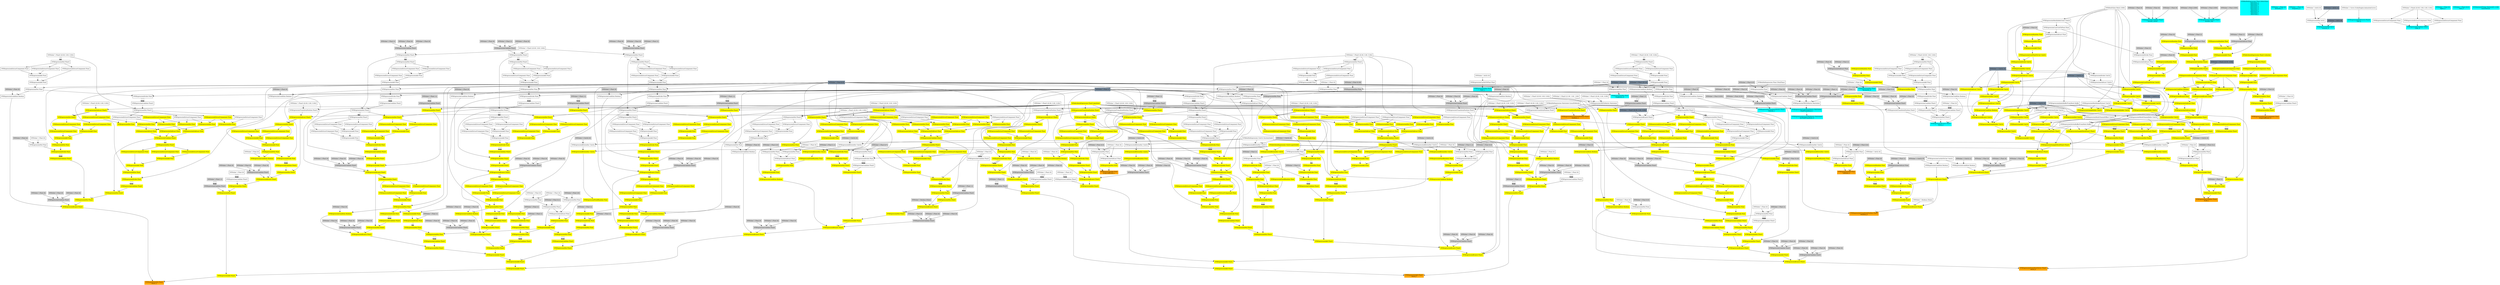 digraph G {
node0 [shape="box" color="cyan" style="filled" label="VFXExpressionMax Float
Rate_a"]
node1 [shape="box" label="VFXExpressionCastIntToFloat Float"]
node2 [shape="box" label="VFXValue`1 Int32 (0)"]
node3 [shape="box" color="lightslategray" style="filled" label="VFXValue`1 Float (0)"]
node4 [shape="box" color="cyan" style="filled" label="VFXExpressionCombine Float3
bounds_center"]
node5 [shape="box" color="lightgray" style="filled" label="VFXValue`1 Float (0)"]
node6 [shape="box" color="lightgray" style="filled" label="VFXValue`1 Float (0)"]
node7 [shape="box" color="lightgray" style="filled" label="VFXValue`1 Float (0)"]
node8 [shape="box" color="cyan" style="filled" label="VFXExpressionCombine Float3
bounds_size"]
node9 [shape="box" color="lightgray" style="filled" label="VFXValue`1 Float (1000)"]
node10 [shape="box" color="lightgray" style="filled" label="VFXValue`1 Float (1000)"]
node11 [shape="box" color="lightgray" style="filled" label="VFXValue`1 Float (1000)"]
node12 [shape="box" color="orange" style="filled" label="VFXExpressionAdd Float3
Force_a"]
node13 [shape="box" color="yellow" style="filled" label="VFXExpressionAdd Float3"]
node14 [shape="box" color="yellow" style="filled" label="VFXExpressionAdd Float3"]
node15 [shape="box" color="yellow" style="filled" label="VFXExpressionAdd Float3"]
node16 [shape="box" color="yellow" style="filled" label="VFXExpressionAdd Float3"]
node17 [shape="box" color="yellow" style="filled" label="VFXExpressionMul Float3"]
node18 [shape="box" color="yellow" style="filled" label="VFXExpressionCombine Float3"]
node19 [shape="box" color="yellow" style="filled" label="VFXExpressionMul Float"]
node20 [shape="box" color="yellow" style="filled" label="VFXExpressionAdd Float"]
node21 [shape="box" label="VFXExpressionMul Float"]
node22 [shape="box" label="VFXExpressionMul Float"]
node23 [shape="box" label="VFXValue`1 Float (0)"]
node24 [shape="box" label="VFXValue`1 Float (0)"]
node25 [shape="box" color="lightgray" style="filled" label="VFXValue`1 Float (0,1)"]
node26 [shape="box" color="yellow" style="filled" label="VFXExpressionMul Float"]
node27 [shape="box" color="yellow" style="filled" label="VFXExpressionFixedRandom Float"]
node28 [shape="box" color="yellow" style="filled" label="VFXExpressionBitwiseXor Uint32"]
node29 [shape="box" color="yellow" style="filled" label="VFXAttributeExpression Uint32 (particleId)"]
node30 [shape="box" label="VFXExpressionBitwiseXor Uint32"]
node31 [shape="box" color="lightgray" style="filled" label="VFXValue`1 Uint32 (0)"]
node32 [shape="box" label="VFXBuiltInExpression Uint32 (SystemSeed)"]
node33 [shape="box" label="VFXExpressionSubtract Float"]
node34 [shape="box" label="VFXExpressionMul Float"]
node35 [shape="box" color="lightgray" style="filled" label="VFXValue`1 Float (10)"]
node36 [shape="box" color="yellow" style="filled" label="VFXExpressionMul Float"]
node37 [shape="box" color="yellow" style="filled" label="VFXExpressionDivide Float"]
node38 [shape="box" color="lightgray" style="filled" label="VFXValue`1 Float (1)"]
node39 [shape="box" color="yellow" style="filled" label="VFXExpressionAdd Float"]
node40 [shape="box" color="yellow" style="filled" label="VFXExpressionPow Float"]
node41 [shape="box" color="yellow" style="filled" label="VFXExpressionAdd Float"]
node42 [shape="box" color="yellow" style="filled" label="VFXExpressionAdd Float"]
node43 [shape="box" color="yellow" style="filled" label="VFXExpressionExtractComponent Float"]
node44 [shape="box" color="yellow" style="filled" label="VFXExpressionMul Float3"]
node45 [shape="box" color="yellow" style="filled" label="VFXExpressionBranch Float3"]
node46 [shape="box" label="VFXExpressionCondition Boolean"]
node47 [shape="box" label="VFXExpressionPow Float"]
node48 [shape="box" label="VFXExpressionAdd Float"]
node49 [shape="box" label="VFXExpressionAdd Float"]
node50 [shape="box" label="VFXExpressionExtractComponent Float"]
node51 [shape="box" label="VFXExpressionMul Float3"]
node52 [shape="box" label="VFXExpressionMul Float3"]
node53 [shape="box" label="VFXValue`1 Float3 ((0.00, 0.00, 0.00))"]
node54 [shape="box" color="lightgray" style="filled" label="VFXExpressionCombine Float3"]
node55 [shape="box" color="lightgray" style="filled" label="VFXValue`1 Float (1)"]
node56 [shape="box" color="lightgray" style="filled" label="VFXValue`1 Float (0)"]
node57 [shape="box" color="lightgray" style="filled" label="VFXValue`1 Float (0)"]
node58 [shape="box" label="VFXExpressionExtractComponent Float"]
node59 [shape="box" label="VFXExpressionExtractComponent Float"]
node60 [shape="box" color="lightslategray" style="filled" label="VFXValue`1 Float (0,5)"]
node61 [shape="box" color="lightgray" style="filled" label="VFXValue`1 Float (0)"]
node62 [shape="box" color="lightgray" style="filled" label="VFXExpressionCombine Float3"]
node63 [shape="box" color="lightgray" style="filled" label="VFXValue`1 Float (0)"]
node64 [shape="box" color="lightgray" style="filled" label="VFXValue`1 Float (0)"]
node65 [shape="box" color="lightgray" style="filled" label="VFXValue`1 Float (0)"]
node66 [shape="box" color="yellow" style="filled" label="VFXExpressionAdd Float3"]
node67 [shape="box" color="yellow" style="filled" label="VFXExpressionMul Float3"]
node68 [shape="box" label="VFXExpressionMul Float3"]
node69 [shape="box" label="VFXExpressionCombine Float3"]
node70 [shape="box" label="VFXExpressionDivide Float"]
node71 [shape="box" color="lightslategray" style="filled" label="VFXValue`1 Float (1)"]
node72 [shape="box" color="yellow" style="filled" label="VFXExpressionCombine Float3"]
node73 [shape="box" color="yellow" style="filled" label="VFXExpressionDivide Float"]
node74 [shape="box" color="yellow" style="filled" label="VFXExpressionAdd Float"]
node75 [shape="box" color="yellow" style="filled" label="VFXExpressionAdd Float"]
node76 [shape="box" color="yellow" style="filled" label="VFXExpressionExtractComponent Float"]
node77 [shape="box" color="yellow" style="filled" label="VFXExpressionMul Float3"]
node78 [shape="box" color="yellow" style="filled" label="VFXAttributeExpression Float3 (position)"]
node79 [shape="box" color="yellow" style="filled" label="VFXExpressionExtractComponent Float"]
node80 [shape="box" color="yellow" style="filled" label="VFXExpressionExtractComponent Float"]
node81 [shape="box" label="VFXExpressionAdd Float"]
node82 [shape="box" label="VFXExpressionAdd Float"]
node83 [shape="box" label="VFXExpressionExtractComponent Float"]
node84 [shape="box" label="VFXExpressionMul Float3"]
node85 [shape="box" label="VFXExpressionExtractComponent Float"]
node86 [shape="box" label="VFXExpressionExtractComponent Float"]
node87 [shape="box" color="yellow" style="filled" label="VFXExpressionMul Float3"]
node88 [shape="box" color="lightgray" style="filled" label="VFXExpressionCombine Float3"]
node89 [shape="box" color="lightgray" style="filled" label="VFXValue`1 Float (-1)"]
node90 [shape="box" color="yellow" style="filled" label="VFXExpressionExtractComponent Float"]
node91 [shape="box" color="yellow" style="filled" label="VFXExpressionExtractComponent Float"]
node92 [shape="box" color="lightgray" style="filled" label="VFXValue`1 Float (1)"]
node93 [shape="box" color="yellow" style="filled" label="VFXExpressionBranch Float3"]
node94 [shape="box" color="yellow" style="filled" label="VFXExpressionCondition Boolean"]
node95 [shape="box" color="lightgray" style="filled" label="VFXValue`1 Float (0)"]
node96 [shape="box" color="lightgray" style="filled" label="VFXExpressionCombine Float3"]
node97 [shape="box" color="lightgray" style="filled" label="VFXValue`1 Float (0)"]
node98 [shape="box" color="lightgray" style="filled" label="VFXValue`1 Float (0)"]
node99 [shape="box" color="lightgray" style="filled" label="VFXValue`1 Float (0)"]
node100 [shape="box" color="yellow" style="filled" label="VFXExpressionMul Float3"]
node101 [shape="box" color="yellow" style="filled" label="VFXExpressionCombine Float3"]
node102 [shape="box" color="yellow" style="filled" label="VFXExpressionDivide Float"]
node103 [shape="box" color="yellow" style="filled" label="VFXExpressionMul Float3"]
node104 [shape="box" color="yellow" style="filled" label="VFXExpressionCombine Float3"]
node105 [shape="box" color="yellow" style="filled" label="VFXExpressionMul Float"]
node106 [shape="box" color="yellow" style="filled" label="VFXExpressionMul Float"]
node107 [shape="box" color="yellow" style="filled" label="VFXExpressionDivide Float"]
node108 [shape="box" color="lightgray" style="filled" label="VFXValue`1 Float (1)"]
node109 [shape="box" color="yellow" style="filled" label="VFXExpressionAdd Float"]
node110 [shape="box" color="yellow" style="filled" label="VFXExpressionPow Float"]
node111 [shape="box" color="yellow" style="filled" label="VFXExpressionAdd Float"]
node112 [shape="box" color="yellow" style="filled" label="VFXExpressionAdd Float"]
node113 [shape="box" color="yellow" style="filled" label="VFXExpressionExtractComponent Float"]
node114 [shape="box" color="yellow" style="filled" label="VFXExpressionMul Float3"]
node115 [shape="box" color="yellow" style="filled" label="VFXExpressionBranch Float3"]
node116 [shape="box" label="VFXExpressionCondition Boolean"]
node117 [shape="box" label="VFXExpressionPow Float"]
node118 [shape="box" label="VFXExpressionAdd Float"]
node119 [shape="box" label="VFXExpressionAdd Float"]
node120 [shape="box" label="VFXExpressionExtractComponent Float"]
node121 [shape="box" label="VFXExpressionMul Float3"]
node122 [shape="box" label="VFXExpressionMul Float3"]
node123 [shape="box" color="lightgray" style="filled" label="VFXExpressionCombine Float3"]
node124 [shape="box" color="lightgray" style="filled" label="VFXValue`1 Float (0)"]
node125 [shape="box" color="lightgray" style="filled" label="VFXValue`1 Float (1)"]
node126 [shape="box" color="lightgray" style="filled" label="VFXValue`1 Float (0)"]
node127 [shape="box" label="VFXExpressionExtractComponent Float"]
node128 [shape="box" label="VFXExpressionExtractComponent Float"]
node129 [shape="box" color="lightgray" style="filled" label="VFXValue`1 Float (0)"]
node130 [shape="box" color="lightgray" style="filled" label="VFXExpressionCombine Float3"]
node131 [shape="box" color="lightgray" style="filled" label="VFXValue`1 Float (0)"]
node132 [shape="box" color="lightgray" style="filled" label="VFXValue`1 Float (0)"]
node133 [shape="box" color="lightgray" style="filled" label="VFXValue`1 Float (0)"]
node134 [shape="box" color="yellow" style="filled" label="VFXExpressionAdd Float3"]
node135 [shape="box" color="yellow" style="filled" label="VFXExpressionMul Float3"]
node136 [shape="box" label="VFXExpressionMul Float3"]
node137 [shape="box" label="VFXExpressionCombine Float3"]
node138 [shape="box" label="VFXExpressionDivide Float"]
node139 [shape="box" color="yellow" style="filled" label="VFXExpressionCombine Float3"]
node140 [shape="box" color="yellow" style="filled" label="VFXExpressionDivide Float"]
node141 [shape="box" color="yellow" style="filled" label="VFXExpressionAdd Float"]
node142 [shape="box" color="yellow" style="filled" label="VFXExpressionAdd Float"]
node143 [shape="box" color="yellow" style="filled" label="VFXExpressionExtractComponent Float"]
node144 [shape="box" color="yellow" style="filled" label="VFXExpressionMul Float3"]
node145 [shape="box" color="yellow" style="filled" label="VFXExpressionExtractComponent Float"]
node146 [shape="box" color="yellow" style="filled" label="VFXExpressionExtractComponent Float"]
node147 [shape="box" label="VFXExpressionAdd Float"]
node148 [shape="box" label="VFXExpressionAdd Float"]
node149 [shape="box" label="VFXExpressionExtractComponent Float"]
node150 [shape="box" label="VFXExpressionMul Float3"]
node151 [shape="box" label="VFXExpressionExtractComponent Float"]
node152 [shape="box" label="VFXExpressionExtractComponent Float"]
node153 [shape="box" color="yellow" style="filled" label="VFXExpressionMul Float3"]
node154 [shape="box" color="lightgray" style="filled" label="VFXExpressionCombine Float3"]
node155 [shape="box" color="lightgray" style="filled" label="VFXValue`1 Float (-1)"]
node156 [shape="box" color="yellow" style="filled" label="VFXExpressionExtractComponent Float"]
node157 [shape="box" color="yellow" style="filled" label="VFXExpressionExtractComponent Float"]
node158 [shape="box" color="lightgray" style="filled" label="VFXValue`1 Float (1)"]
node159 [shape="box" color="yellow" style="filled" label="VFXExpressionBranch Float3"]
node160 [shape="box" color="yellow" style="filled" label="VFXExpressionCondition Boolean"]
node161 [shape="box" color="lightgray" style="filled" label="VFXValue`1 Float (0)"]
node162 [shape="box" color="lightgray" style="filled" label="VFXExpressionCombine Float3"]
node163 [shape="box" color="lightgray" style="filled" label="VFXValue`1 Float (0)"]
node164 [shape="box" color="lightgray" style="filled" label="VFXValue`1 Float (0)"]
node165 [shape="box" color="lightgray" style="filled" label="VFXValue`1 Float (0)"]
node166 [shape="box" color="yellow" style="filled" label="VFXExpressionMul Float3"]
node167 [shape="box" color="yellow" style="filled" label="VFXExpressionCombine Float3"]
node168 [shape="box" color="yellow" style="filled" label="VFXExpressionDivide Float"]
node169 [shape="box" color="yellow" style="filled" label="VFXExpressionMul Float3"]
node170 [shape="box" color="yellow" style="filled" label="VFXExpressionCombine Float3"]
node171 [shape="box" color="yellow" style="filled" label="VFXExpressionMul Float"]
node172 [shape="box" color="yellow" style="filled" label="VFXExpressionMul Float"]
node173 [shape="box" color="yellow" style="filled" label="VFXExpressionDivide Float"]
node174 [shape="box" color="lightgray" style="filled" label="VFXValue`1 Float (1)"]
node175 [shape="box" color="yellow" style="filled" label="VFXExpressionAdd Float"]
node176 [shape="box" color="yellow" style="filled" label="VFXExpressionPow Float"]
node177 [shape="box" color="yellow" style="filled" label="VFXExpressionAdd Float"]
node178 [shape="box" color="yellow" style="filled" label="VFXExpressionAdd Float"]
node179 [shape="box" color="yellow" style="filled" label="VFXExpressionExtractComponent Float"]
node180 [shape="box" color="yellow" style="filled" label="VFXExpressionMul Float3"]
node181 [shape="box" color="yellow" style="filled" label="VFXExpressionBranch Float3"]
node182 [shape="box" label="VFXExpressionCondition Boolean"]
node183 [shape="box" label="VFXExpressionPow Float"]
node184 [shape="box" label="VFXExpressionAdd Float"]
node185 [shape="box" label="VFXExpressionAdd Float"]
node186 [shape="box" label="VFXExpressionExtractComponent Float"]
node187 [shape="box" label="VFXExpressionMul Float3"]
node188 [shape="box" label="VFXExpressionMul Float3"]
node189 [shape="box" color="lightgray" style="filled" label="VFXExpressionCombine Float3"]
node190 [shape="box" color="lightgray" style="filled" label="VFXValue`1 Float (0)"]
node191 [shape="box" color="lightgray" style="filled" label="VFXValue`1 Float (0)"]
node192 [shape="box" color="lightgray" style="filled" label="VFXValue`1 Float (1)"]
node193 [shape="box" label="VFXExpressionExtractComponent Float"]
node194 [shape="box" label="VFXExpressionExtractComponent Float"]
node195 [shape="box" color="lightgray" style="filled" label="VFXValue`1 Float (0)"]
node196 [shape="box" color="lightgray" style="filled" label="VFXExpressionCombine Float3"]
node197 [shape="box" color="lightgray" style="filled" label="VFXValue`1 Float (0)"]
node198 [shape="box" color="lightgray" style="filled" label="VFXValue`1 Float (0)"]
node199 [shape="box" color="lightgray" style="filled" label="VFXValue`1 Float (0)"]
node200 [shape="box" color="yellow" style="filled" label="VFXExpressionAdd Float3"]
node201 [shape="box" color="yellow" style="filled" label="VFXExpressionMul Float3"]
node202 [shape="box" label="VFXExpressionMul Float3"]
node203 [shape="box" label="VFXExpressionCombine Float3"]
node204 [shape="box" label="VFXExpressionDivide Float"]
node205 [shape="box" color="yellow" style="filled" label="VFXExpressionCombine Float3"]
node206 [shape="box" color="yellow" style="filled" label="VFXExpressionDivide Float"]
node207 [shape="box" color="yellow" style="filled" label="VFXExpressionAdd Float"]
node208 [shape="box" color="yellow" style="filled" label="VFXExpressionAdd Float"]
node209 [shape="box" color="yellow" style="filled" label="VFXExpressionExtractComponent Float"]
node210 [shape="box" color="yellow" style="filled" label="VFXExpressionMul Float3"]
node211 [shape="box" color="yellow" style="filled" label="VFXExpressionExtractComponent Float"]
node212 [shape="box" color="yellow" style="filled" label="VFXExpressionExtractComponent Float"]
node213 [shape="box" label="VFXExpressionAdd Float"]
node214 [shape="box" label="VFXExpressionAdd Float"]
node215 [shape="box" label="VFXExpressionExtractComponent Float"]
node216 [shape="box" label="VFXExpressionMul Float3"]
node217 [shape="box" label="VFXExpressionExtractComponent Float"]
node218 [shape="box" label="VFXExpressionExtractComponent Float"]
node219 [shape="box" color="yellow" style="filled" label="VFXExpressionMul Float3"]
node220 [shape="box" color="lightgray" style="filled" label="VFXExpressionCombine Float3"]
node221 [shape="box" color="lightgray" style="filled" label="VFXValue`1 Float (-1)"]
node222 [shape="box" color="yellow" style="filled" label="VFXExpressionExtractComponent Float"]
node223 [shape="box" color="yellow" style="filled" label="VFXExpressionExtractComponent Float"]
node224 [shape="box" color="lightgray" style="filled" label="VFXValue`1 Float (1)"]
node225 [shape="box" color="yellow" style="filled" label="VFXExpressionBranch Float3"]
node226 [shape="box" color="yellow" style="filled" label="VFXExpressionCondition Boolean"]
node227 [shape="box" color="lightgray" style="filled" label="VFXValue`1 Float (0)"]
node228 [shape="box" color="lightgray" style="filled" label="VFXExpressionCombine Float3"]
node229 [shape="box" color="lightgray" style="filled" label="VFXValue`1 Float (0)"]
node230 [shape="box" color="lightgray" style="filled" label="VFXValue`1 Float (0)"]
node231 [shape="box" color="lightgray" style="filled" label="VFXValue`1 Float (0)"]
node232 [shape="box" color="yellow" style="filled" label="VFXExpressionMul Float3"]
node233 [shape="box" color="yellow" style="filled" label="VFXExpressionCombine Float3"]
node234 [shape="box" color="yellow" style="filled" label="VFXExpressionDivide Float"]
node235 [shape="box" color="yellow" style="filled" label="VFXExpressionBranch Float3"]
node236 [shape="box" label="VFXExpressionCondition Boolean"]
node237 [shape="box" label="VFXExpressionPow Float"]
node238 [shape="box" label="VFXExpressionAdd Float"]
node239 [shape="box" label="VFXExpressionAdd Float"]
node240 [shape="box" label="VFXExpressionExtractComponent Float"]
node241 [shape="box" label="VFXExpressionMul Float3"]
node242 [shape="box" label="VFXValue`1 Float3 ((0.00, 0.00, 0.00))"]
node243 [shape="box" label="VFXExpressionExtractComponent Float"]
node244 [shape="box" label="VFXExpressionExtractComponent Float"]
node245 [shape="box" color="lightgray" style="filled" label="VFXValue`1 Float (0)"]
node246 [shape="box" color="lightgray" style="filled" label="VFXExpressionCombine Float3"]
node247 [shape="box" color="lightgray" style="filled" label="VFXValue`1 Float (0)"]
node248 [shape="box" color="lightgray" style="filled" label="VFXValue`1 Float (0)"]
node249 [shape="box" color="lightgray" style="filled" label="VFXValue`1 Float (0)"]
node250 [shape="box" color="yellow" style="filled" label="VFXExpressionBranch Float3"]
node251 [shape="box" color="yellow" style="filled" label="VFXExpressionCondition Boolean"]
node252 [shape="box" color="yellow" style="filled" label="VFXExpressionAdd Float"]
node253 [shape="box" label="VFXExpressionMul Float"]
node254 [shape="box" label="VFXValue`1 Float (0)"]
node255 [shape="box" color="lightgray" style="filled" label="VFXValue`1 Float (0,9)"]
node256 [shape="box" color="yellow" style="filled" label="VFXExpressionMul Float"]
node257 [shape="box" color="yellow" style="filled" label="VFXExpressionFixedRandom Float"]
node258 [shape="box" color="yellow" style="filled" label="VFXExpressionBitwiseXor Uint32"]
node259 [shape="box" label="VFXExpressionBitwiseXor Uint32"]
node260 [shape="box" color="lightgray" style="filled" label="VFXValue`1 Uint32 (0)"]
node261 [shape="box" label="VFXExpressionSubtract Float"]
node262 [shape="box" label="VFXExpressionMul Float"]
node263 [shape="box" color="lightgray" style="filled" label="VFXValue`1 Float (1,1)"]
node264 [shape="box" color="yellow" style="filled" label="VFXExpressionPow Float"]
node265 [shape="box" color="yellow" style="filled" label="VFXExpressionAdd Float"]
node266 [shape="box" color="yellow" style="filled" label="VFXExpressionAdd Float"]
node267 [shape="box" color="yellow" style="filled" label="VFXExpressionExtractComponent Float"]
node268 [shape="box" color="yellow" style="filled" label="VFXExpressionMul Float3"]
node269 [shape="box" color="yellow" style="filled" label="VFXExpressionSubtract Float3"]
node270 [shape="box" label="VFXValue`1 Float3 ((0.00, 0.00, 0.00))"]
node271 [shape="box" color="yellow" style="filled" label="VFXExpressionExtractComponent Float"]
node272 [shape="box" color="yellow" style="filled" label="VFXExpressionExtractComponent Float"]
node273 [shape="box" color="lightgray" style="filled" label="VFXExpressionCombine Float3"]
node274 [shape="box" color="lightgray" style="filled" label="VFXValue`1 Float (0)"]
node275 [shape="box" color="lightgray" style="filled" label="VFXValue`1 Float (0)"]
node276 [shape="box" color="lightgray" style="filled" label="VFXValue`1 Float (0)"]
node277 [shape="box" color="yellow" style="filled" label="VFXExpressionAdd Float3"]
node278 [shape="box" color="yellow" style="filled" label="VFXExpressionMul Float3"]
node279 [shape="box" color="yellow" style="filled" label="VFXExpressionMul Float3"]
node280 [shape="box" color="yellow" style="filled" label="VFXExpressionCombine Float3"]
node281 [shape="box" color="yellow" style="filled" label="VFXExpressionDivide Float"]
node282 [shape="box" label="VFXExpressionCombine Float3"]
node283 [shape="box" label="VFXExpressionDivide Float"]
node284 [shape="box" label="VFXValue`1 Float (0)"]
node285 [shape="box" label="VFXExpressionMul Float"]
node286 [shape="box" color="lightgray" style="filled" label="VFXValue`1 Float (0,7)"]
node287 [shape="box" color="yellow" style="filled" label="VFXExpressionMul Float3"]
node288 [shape="box" label="VFXExpressionCombine Float3"]
node289 [shape="box" color="yellow" style="filled" label="VFXExpressionBranch Float3"]
node290 [shape="box" color="lightgray" style="filled" label="VFXValue`1 Boolean (False)"]
node291 [shape="box" color="yellow" style="filled" label="VFXExpressionMul Float3"]
node292 [shape="box" color="yellow" style="filled" label="VFXExpressionMul Float3"]
node293 [shape="box" color="yellow" style="filled" label="VFXExpressionCombine Float3"]
node294 [shape="box" color="yellow" style="filled" label="VFXExpressionSubtract Float"]
node295 [shape="box" color="yellow" style="filled" label="VFXExpressionMul Float"]
node296 [shape="box" color="yellow" style="filled" label="VFXExpressionExtractComponent Float"]
node297 [shape="box" label="VFXExpressionExtractComponent Float"]
node298 [shape="box" color="yellow" style="filled" label="VFXExpressionMul Float"]
node299 [shape="box" color="yellow" style="filled" label="VFXExpressionExtractComponent Float"]
node300 [shape="box" label="VFXExpressionExtractComponent Float"]
node301 [shape="box" color="yellow" style="filled" label="VFXExpressionSubtract Float"]
node302 [shape="box" color="yellow" style="filled" label="VFXExpressionMul Float"]
node303 [shape="box" label="VFXExpressionExtractComponent Float"]
node304 [shape="box" color="yellow" style="filled" label="VFXExpressionMul Float"]
node305 [shape="box" color="yellow" style="filled" label="VFXExpressionExtractComponent Float"]
node306 [shape="box" color="yellow" style="filled" label="VFXExpressionSubtract Float"]
node307 [shape="box" color="yellow" style="filled" label="VFXExpressionMul Float"]
node308 [shape="box" color="yellow" style="filled" label="VFXExpressionMul Float"]
node309 [shape="box" color="yellow" style="filled" label="VFXExpressionCombine Float3"]
node310 [shape="box" color="yellow" style="filled" label="VFXExpressionDivide Float"]
node311 [shape="box" color="yellow" style="filled" label="VFXExpressionPow Float"]
node312 [shape="box" color="yellow" style="filled" label="VFXExpressionAdd Float"]
node313 [shape="box" color="yellow" style="filled" label="VFXExpressionAdd Float"]
node314 [shape="box" color="yellow" style="filled" label="VFXExpressionExtractComponent Float"]
node315 [shape="box" color="yellow" style="filled" label="VFXExpressionMul Float3"]
node316 [shape="box" color="yellow" style="filled" label="VFXExpressionExtractComponent Float"]
node317 [shape="box" color="yellow" style="filled" label="VFXExpressionExtractComponent Float"]
node318 [shape="box" color="lightgray" style="filled" label="VFXExpressionCombine Float3"]
node319 [shape="box" color="lightgray" style="filled" label="VFXValue`1 Float (-1)"]
node320 [shape="box" color="yellow" style="filled" label="VFXExpressionMul Float3"]
node321 [shape="box" color="yellow" style="filled" label="VFXExpressionMul Float3"]
node322 [shape="box" label="VFXExpressionCombine Float3"]
node323 [shape="box" label="VFXValue`1 Float (0)"]
node324 [shape="box" color="yellow" style="filled" label="VFXExpressionBranch Float3"]
node325 [shape="box" color="yellow" style="filled" label="VFXExpressionCondition Boolean"]
node326 [shape="box" color="yellow" style="filled" label="VFXExpressionPow Float"]
node327 [shape="box" color="yellow" style="filled" label="VFXExpressionAdd Float"]
node328 [shape="box" color="yellow" style="filled" label="VFXExpressionAdd Float"]
node329 [shape="box" color="yellow" style="filled" label="VFXExpressionExtractComponent Float"]
node330 [shape="box" color="yellow" style="filled" label="VFXExpressionMul Float3"]
node331 [shape="box" color="yellow" style="filled" label="VFXExpressionSubtract Float3"]
node332 [shape="box" label="VFXExpressionTransformPosition Float3"]
node333 [shape="box" label="VFXBuiltInExpression Matrix4x4 (LocalToWorld)"]
node334 [shape="box" label="VFXValue`1 Float3 ((0.00, 0.00, 0.00))"]
node335 [shape="box" color="yellow" style="filled" label="VFXExpressionTransformPosition Float3"]
node336 [shape="box" color="yellow" style="filled" label="VFXExpressionExtractComponent Float"]
node337 [shape="box" color="yellow" style="filled" label="VFXExpressionExtractComponent Float"]
node338 [shape="box" label="VFXValue`1 Float (0)"]
node339 [shape="box" color="yellow" style="filled" label="VFXExpressionMul Float3"]
node340 [shape="box" color="yellow" style="filled" label="VFXExpressionCombine Float3"]
node341 [shape="box" color="yellow" style="filled" label="VFXExpressionDivide Float"]
node342 [shape="box" color="lightgray" style="filled" label="VFXExpressionCombine Float3"]
node343 [shape="box" color="lightgray" style="filled" label="VFXValue`1 Float (0)"]
node344 [shape="box" color="lightgray" style="filled" label="VFXValue`1 Float (0)"]
node345 [shape="box" color="lightgray" style="filled" label="VFXValue`1 Float (0)"]
node346 [shape="box" color="lightgray" style="filled" label="VFXExpressionCombine Float3"]
node347 [shape="box" color="lightgray" style="filled" label="VFXValue`1 Float (-1)"]
node348 [shape="box" color="yellow" style="filled" label="VFXExpressionBranch Float3"]
node349 [shape="box" label="VFXExpressionCondition Boolean"]
node350 [shape="box" label="VFXExpressionPow Float"]
node351 [shape="box" label="VFXExpressionAdd Float"]
node352 [shape="box" label="VFXExpressionAdd Float"]
node353 [shape="box" label="VFXExpressionExtractComponent Float"]
node354 [shape="box" label="VFXExpressionMul Float3"]
node355 [shape="box" label="VFXValue`1 Float3 ((0.00, 0.00, 0.00))"]
node356 [shape="box" label="VFXExpressionExtractComponent Float"]
node357 [shape="box" label="VFXExpressionExtractComponent Float"]
node358 [shape="box" color="lightgray" style="filled" label="VFXValue`1 Float (0)"]
node359 [shape="box" color="lightgray" style="filled" label="VFXExpressionCombine Float3"]
node360 [shape="box" color="lightgray" style="filled" label="VFXValue`1 Float (0)"]
node361 [shape="box" color="lightgray" style="filled" label="VFXValue`1 Float (0)"]
node362 [shape="box" color="lightgray" style="filled" label="VFXValue`1 Float (0)"]
node363 [shape="box" color="yellow" style="filled" label="VFXExpressionMul Float3"]
node364 [shape="box" color="yellow" style="filled" label="VFXExpressionCombine Float3"]
node365 [shape="box" color="yellow" style="filled" label="VFXExpressionDivide Float"]
node366 [shape="box" label="VFXExpressionMul Float"]
node367 [shape="box" label="VFXValue`1 Float (0)"]
node368 [shape="box" color="lightgray" style="filled" label="VFXValue`1 Float (2)"]
node369 [shape="box" color="yellow" style="filled" label="VFXExpressionPow Float"]
node370 [shape="box" color="yellow" style="filled" label="VFXExpressionAdd Float"]
node371 [shape="box" color="yellow" style="filled" label="VFXExpressionAdd Float"]
node372 [shape="box" color="yellow" style="filled" label="VFXExpressionExtractComponent Float"]
node373 [shape="box" color="yellow" style="filled" label="VFXExpressionMul Float3"]
node374 [shape="box" color="yellow" style="filled" label="VFXExpressionSubtract Float3"]
node375 [shape="box" label="VFXValue`1 Float3 ((0.00, 0.00, 0.00))"]
node376 [shape="box" color="yellow" style="filled" label="VFXExpressionExtractComponent Float"]
node377 [shape="box" color="yellow" style="filled" label="VFXExpressionExtractComponent Float"]
node378 [shape="box" color="yellow" style="filled" label="VFXExpressionMul Float3"]
node379 [shape="box" color="yellow" style="filled" label="VFXExpressionCombine Float3"]
node380 [shape="box" color="yellow" style="filled" label="VFXExpressionSubtract Float"]
node381 [shape="box" color="yellow" style="filled" label="VFXExpressionMul Float"]
node382 [shape="box" color="yellow" style="filled" label="VFXExpressionExtractComponent Float"]
node383 [shape="box" label="VFXExpressionExtractComponent Float"]
node384 [shape="box" label="VFXExpressionMul Float3"]
node385 [shape="box" label="VFXExpressionCombine Float3"]
node386 [shape="box" label="VFXExpressionDivide Float"]
node387 [shape="box" color="yellow" style="filled" label="VFXExpressionMul Float"]
node388 [shape="box" color="yellow" style="filled" label="VFXExpressionExtractComponent Float"]
node389 [shape="box" label="VFXExpressionExtractComponent Float"]
node390 [shape="box" color="yellow" style="filled" label="VFXExpressionSubtract Float"]
node391 [shape="box" color="yellow" style="filled" label="VFXExpressionMul Float"]
node392 [shape="box" label="VFXExpressionExtractComponent Float"]
node393 [shape="box" color="yellow" style="filled" label="VFXExpressionMul Float"]
node394 [shape="box" color="yellow" style="filled" label="VFXExpressionExtractComponent Float"]
node395 [shape="box" color="yellow" style="filled" label="VFXExpressionSubtract Float"]
node396 [shape="box" color="yellow" style="filled" label="VFXExpressionMul Float"]
node397 [shape="box" color="yellow" style="filled" label="VFXExpressionMul Float"]
node398 [shape="box" color="yellow" style="filled" label="VFXExpressionCombine Float3"]
node399 [shape="box" color="yellow" style="filled" label="VFXExpressionDivide Float"]
node400 [shape="box" color="yellow" style="filled" label="VFXExpressionPow Float"]
node401 [shape="box" color="yellow" style="filled" label="VFXExpressionAdd Float"]
node402 [shape="box" color="yellow" style="filled" label="VFXExpressionAdd Float"]
node403 [shape="box" color="yellow" style="filled" label="VFXExpressionExtractComponent Float"]
node404 [shape="box" color="yellow" style="filled" label="VFXExpressionMul Float3"]
node405 [shape="box" color="yellow" style="filled" label="VFXExpressionExtractComponent Float"]
node406 [shape="box" color="yellow" style="filled" label="VFXExpressionExtractComponent Float"]
node407 [shape="box" color="cyan" style="filled" label="VFXBuiltInExpression Float (DeltaTime)
deltaTime_a
deltaTime_b
deltaTime_c
deltaTime_d
deltaTime_e
deltaTime_f
deltaTime_h
deltaTime_i
deltaTime_j"]
node408 [shape="box" color="cyan" style="filled" label="VFXExpressionInverseTRSMatrix Matrix4x4
InvFieldTransform_b"]
node409 [shape="box" color="cyan" style="filled" label="VFXExpressionTransformMatrix Matrix4x4
FieldTransform_b"]
node410 [shape="box" label="VFXExpressionTRSToMatrix Matrix4x4"]
node411 [shape="box" label="VFXExpressionCombine Float3"]
node412 [shape="box" label="VFXExpressionMul Float"]
node413 [shape="box" label="VFXBuiltInExpression Float (TotalTime)"]
node414 [shape="box" color="lightgray" style="filled" label="VFXValue`1 Float (0,5)"]
node415 [shape="box" color="lightgray" style="filled" label="VFXValue`1 Float (0)"]
node416 [shape="box" color="lightgray" style="filled" label="VFXValue`1 Float (0)"]
node417 [shape="box" color="lightgray" style="filled" label="VFXExpressionCombine Float3"]
node418 [shape="box" color="lightgray" style="filled" label="VFXValue`1 Float (0)"]
node419 [shape="box" color="lightgray" style="filled" label="VFXValue`1 Float (0)"]
node420 [shape="box" color="lightgray" style="filled" label="VFXValue`1 Float (0)"]
node421 [shape="box" color="lightgray" style="filled" label="VFXExpressionCombine Float3"]
node422 [shape="box" color="lightgray" style="filled" label="VFXValue`1 Float (1)"]
node423 [shape="box" color="lightgray" style="filled" label="VFXValue`1 Float (0,4)"]
node424 [shape="box" color="lightgray" style="filled" label="VFXValue`1 Float (1)"]
node425 [shape="box" color="cyan" style="filled" label="VFXValue`1 Float (0)
Intensity_b"]
node426 [shape="box" color="cyan" style="filled" label="VFXValue`1 Float (0)
frequency_b"]
node427 [shape="box" color="cyan" style="filled" label="VFXExpressionMin Int32
octaves_b"]
node428 [shape="box" label="VFXExpressionMax Int32"]
node429 [shape="box" label="VFXValue`1 Int32 (0)"]
node430 [shape="box" color="lightslategray" style="filled" label="VFXValue`1 Int32 (1)"]
node431 [shape="box" color="lightslategray" style="filled" label="VFXValue`1 Int32 (8)"]
node432 [shape="box" color="cyan" style="filled" label="VFXExpressionMin Float
roughness_b"]
node433 [shape="box" label="VFXExpressionMax Float"]
node434 [shape="box" label="VFXValue`1 Float (0)"]
node435 [shape="box" color="cyan" style="filled" label="VFXExpressionMax Float
lacunarity_b"]
node436 [shape="box" label="VFXValue`1 Float (0)"]
node437 [shape="box" color="orange" style="filled" label="VFXExpressionAdd Float
dragCoefficient_c"]
node438 [shape="box" label="VFXExpressionMul Float"]
node439 [shape="box" label="VFXValue`1 Float (0)"]
node440 [shape="box" color="lightgray" style="filled" label="VFXValue`1 Float (0,5)"]
node441 [shape="box" color="yellow" style="filled" label="VFXExpressionMul Float"]
node442 [shape="box" color="yellow" style="filled" label="VFXExpressionFixedRandom Float"]
node443 [shape="box" color="yellow" style="filled" label="VFXExpressionBitwiseXor Uint32"]
node444 [shape="box" label="VFXExpressionBitwiseXor Uint32"]
node445 [shape="box" color="lightgray" style="filled" label="VFXValue`1 Uint32 (0)"]
node446 [shape="box" label="VFXExpressionSubtract Float"]
node447 [shape="box" color="orange" style="filled" label="VFXExpressionExtractComponent Float
dragCoefficient_d"]
node448 [shape="box" color="yellow" style="filled" label="VFXExpressionMul Float3"]
node449 [shape="box" label="VFXExpressionCombine Float3"]
node450 [shape="box" label="VFXValue`1 Float (0)"]
node451 [shape="box" color="yellow" style="filled" label="VFXExpressionCombine Float3"]
node452 [shape="box" color="yellow" style="filled" label="VFXExpressionPow Float"]
node453 [shape="box" color="yellow" style="filled" label="VFXExpressionPow Float"]
node454 [shape="box" color="yellow" style="filled" label="VFXExpressionAdd Float"]
node455 [shape="box" color="yellow" style="filled" label="VFXExpressionAdd Float"]
node456 [shape="box" color="yellow" style="filled" label="VFXExpressionExtractComponent Float"]
node457 [shape="box" color="yellow" style="filled" label="VFXExpressionMul Float3"]
node458 [shape="box" color="yellow" style="filled" label="VFXAttributeExpression Float3 (velocity)"]
node459 [shape="box" color="yellow" style="filled" label="VFXExpressionExtractComponent Float"]
node460 [shape="box" color="yellow" style="filled" label="VFXExpressionExtractComponent Float"]
node461 [shape="box" color="lightgray" style="filled" label="VFXValue`1 Float (2)"]
node462 [shape="box" color="cyan" style="filled" label="VFXExpressionBranch Float3
Force_e"]
node463 [shape="box" label="VFXExpressionCondition Boolean"]
node464 [shape="box" label="VFXExpressionPow Float"]
node465 [shape="box" label="VFXExpressionAdd Float"]
node466 [shape="box" label="VFXExpressionAdd Float"]
node467 [shape="box" label="VFXExpressionExtractComponent Float"]
node468 [shape="box" label="VFXExpressionMul Float3"]
node469 [shape="box" label="VFXValue`1 Float3 ((0.00, 0.00, 0.00))"]
node470 [shape="box" label="VFXExpressionExtractComponent Float"]
node471 [shape="box" label="VFXExpressionExtractComponent Float"]
node472 [shape="box" color="lightgray" style="filled" label="VFXValue`1 Float (0)"]
node473 [shape="box" label="VFXExpressionTransformPosition Float3"]
node474 [shape="box" color="lightgray" style="filled" label="VFXExpressionCombine Float3"]
node475 [shape="box" color="lightgray" style="filled" label="VFXValue`1 Float (0)"]
node476 [shape="box" color="lightgray" style="filled" label="VFXValue`1 Float (0)"]
node477 [shape="box" color="lightgray" style="filled" label="VFXValue`1 Float (0)"]
node478 [shape="box" label="VFXExpressionMul Float3"]
node479 [shape="box" label="VFXExpressionCombine Float3"]
node480 [shape="box" label="VFXValue`1 Float (0)"]
node481 [shape="box" label="VFXExpressionMul Float3"]
node482 [shape="box" label="VFXExpressionCombine Float3"]
node483 [shape="box" label="VFXExpressionDivide Float"]
node484 [shape="box" color="orange" style="filled" label="VFXExpressionAdd Float3
Force_f"]
node485 [shape="box" color="yellow" style="filled" label="VFXExpressionAdd Float3"]
node486 [shape="box" color="yellow" style="filled" label="VFXExpressionAdd Float3"]
node487 [shape="box" color="yellow" style="filled" label="VFXExpressionMul Float3"]
node488 [shape="box" label="VFXExpressionCombine Float3"]
node489 [shape="box" label="VFXValue`1 Float (0)"]
node490 [shape="box" color="yellow" style="filled" label="VFXExpressionBranch Float3"]
node491 [shape="box" color="yellow" style="filled" label="VFXExpressionCondition Boolean"]
node492 [shape="box" color="yellow" style="filled" label="VFXExpressionPow Float"]
node493 [shape="box" color="yellow" style="filled" label="VFXExpressionAdd Float"]
node494 [shape="box" color="yellow" style="filled" label="VFXExpressionAdd Float"]
node495 [shape="box" color="yellow" style="filled" label="VFXExpressionExtractComponent Float"]
node496 [shape="box" color="yellow" style="filled" label="VFXExpressionMul Float3"]
node497 [shape="box" color="yellow" style="filled" label="VFXExpressionSubtract Float3"]
node498 [shape="box" label="VFXExpressionTransformPosition Float3"]
node499 [shape="box" label="VFXValue`1 Float3 ((0.00, 0.00, 0.00))"]
node500 [shape="box" color="yellow" style="filled" label="VFXExpressionExtractComponent Float"]
node501 [shape="box" color="yellow" style="filled" label="VFXExpressionExtractComponent Float"]
node502 [shape="box" label="VFXValue`1 Float (0)"]
node503 [shape="box" color="yellow" style="filled" label="VFXExpressionMul Float3"]
node504 [shape="box" color="yellow" style="filled" label="VFXExpressionCombine Float3"]
node505 [shape="box" color="yellow" style="filled" label="VFXExpressionDivide Float"]
node506 [shape="box" color="lightgray" style="filled" label="VFXExpressionCombine Float3"]
node507 [shape="box" color="lightgray" style="filled" label="VFXValue`1 Float (0)"]
node508 [shape="box" color="lightgray" style="filled" label="VFXValue`1 Float (0)"]
node509 [shape="box" color="lightgray" style="filled" label="VFXValue`1 Float (0)"]
node510 [shape="box" color="yellow" style="filled" label="VFXExpressionBranch Float3"]
node511 [shape="box" label="VFXExpressionCondition Boolean"]
node512 [shape="box" label="VFXExpressionPow Float"]
node513 [shape="box" label="VFXExpressionAdd Float"]
node514 [shape="box" label="VFXExpressionAdd Float"]
node515 [shape="box" label="VFXExpressionExtractComponent Float"]
node516 [shape="box" label="VFXExpressionMul Float3"]
node517 [shape="box" label="VFXValue`1 Float3 ((0.00, 0.00, 0.00))"]
node518 [shape="box" label="VFXExpressionExtractComponent Float"]
node519 [shape="box" label="VFXExpressionExtractComponent Float"]
node520 [shape="box" color="lightgray" style="filled" label="VFXValue`1 Float (0)"]
node521 [shape="box" label="VFXExpressionTransformPosition Float3"]
node522 [shape="box" color="lightgray" style="filled" label="VFXExpressionCombine Float3"]
node523 [shape="box" color="lightgray" style="filled" label="VFXValue`1 Float (0)"]
node524 [shape="box" color="lightgray" style="filled" label="VFXValue`1 Float (0)"]
node525 [shape="box" color="lightgray" style="filled" label="VFXValue`1 Float (0)"]
node526 [shape="box" color="yellow" style="filled" label="VFXExpressionBranch Float3"]
node527 [shape="box" color="yellow" style="filled" label="VFXExpressionCondition Boolean"]
node528 [shape="box" color="yellow" style="filled" label="VFXExpressionAdd Float"]
node529 [shape="box" label="VFXExpressionMul Float"]
node530 [shape="box" label="VFXValue`1 Float (0)"]
node531 [shape="box" color="lightgray" style="filled" label="VFXValue`1 Float (0,8)"]
node532 [shape="box" color="yellow" style="filled" label="VFXExpressionMul Float"]
node533 [shape="box" color="yellow" style="filled" label="VFXExpressionFixedRandom Float"]
node534 [shape="box" color="yellow" style="filled" label="VFXExpressionBitwiseXor Uint32"]
node535 [shape="box" label="VFXExpressionBitwiseXor Uint32"]
node536 [shape="box" color="lightgray" style="filled" label="VFXValue`1 Uint32 (0)"]
node537 [shape="box" label="VFXExpressionSubtract Float"]
node538 [shape="box" label="VFXExpressionMul Float"]
node539 [shape="box" color="lightgray" style="filled" label="VFXValue`1 Float (1,2)"]
node540 [shape="box" color="yellow" style="filled" label="VFXExpressionPow Float"]
node541 [shape="box" color="yellow" style="filled" label="VFXExpressionAdd Float"]
node542 [shape="box" color="yellow" style="filled" label="VFXExpressionAdd Float"]
node543 [shape="box" color="yellow" style="filled" label="VFXExpressionExtractComponent Float"]
node544 [shape="box" color="yellow" style="filled" label="VFXExpressionMul Float3"]
node545 [shape="box" color="yellow" style="filled" label="VFXExpressionSubtract Float3"]
node546 [shape="box" label="VFXValue`1 Float3 ((0.00, 0.00, 0.00))"]
node547 [shape="box" color="yellow" style="filled" label="VFXExpressionExtractComponent Float"]
node548 [shape="box" color="yellow" style="filled" label="VFXExpressionExtractComponent Float"]
node549 [shape="box" color="lightgray" style="filled" label="VFXExpressionCombine Float3"]
node550 [shape="box" color="lightgray" style="filled" label="VFXValue`1 Float (0)"]
node551 [shape="box" color="lightgray" style="filled" label="VFXValue`1 Float (0)"]
node552 [shape="box" color="lightgray" style="filled" label="VFXValue`1 Float (0)"]
node553 [shape="box" color="yellow" style="filled" label="VFXExpressionAdd Float3"]
node554 [shape="box" color="yellow" style="filled" label="VFXExpressionMul Float3"]
node555 [shape="box" color="yellow" style="filled" label="VFXExpressionCombine Float3"]
node556 [shape="box" color="yellow" style="filled" label="VFXExpressionMul Float"]
node557 [shape="box" label="VFXValue`1 Float (0)"]
node558 [shape="box" color="yellow" style="filled" label="VFXExpressionDivide Float"]
node559 [shape="box" color="lightgray" style="filled" label="VFXValue`1 Float (1)"]
node560 [shape="box" color="yellow" style="filled" label="VFXExpressionMul Float"]
node561 [shape="box" color="yellow" style="filled" label="VFXExpressionDivide Float"]
node562 [shape="box" label="VFXExpressionMul Float"]
node563 [shape="box" color="lightgray" style="filled" label="VFXExpressionMin Float"]
node564 [shape="box" color="lightgray" style="filled" label="VFXExpressionMax Float"]
node565 [shape="box" color="lightgray" style="filled" label="VFXValue`1 Float (0,38)"]
node566 [shape="box" color="yellow" style="filled" label="VFXExpressionMul Float3"]
node567 [shape="box" color="yellow" style="filled" label="VFXExpressionCombine Float3"]
node568 [shape="box" color="yellow" style="filled" label="VFXExpressionSubtract Float"]
node569 [shape="box" color="yellow" style="filled" label="VFXExpressionMul Float"]
node570 [shape="box" color="yellow" style="filled" label="VFXExpressionExtractComponent Float"]
node571 [shape="box" label="VFXExpressionExtractComponent Float"]
node572 [shape="box" color="yellow" style="filled" label="VFXExpressionMul Float"]
node573 [shape="box" color="yellow" style="filled" label="VFXExpressionExtractComponent Float"]
node574 [shape="box" label="VFXExpressionExtractComponent Float"]
node575 [shape="box" color="yellow" style="filled" label="VFXExpressionSubtract Float"]
node576 [shape="box" color="yellow" style="filled" label="VFXExpressionMul Float"]
node577 [shape="box" label="VFXExpressionExtractComponent Float"]
node578 [shape="box" color="yellow" style="filled" label="VFXExpressionMul Float"]
node579 [shape="box" color="yellow" style="filled" label="VFXExpressionExtractComponent Float"]
node580 [shape="box" color="yellow" style="filled" label="VFXExpressionSubtract Float"]
node581 [shape="box" color="yellow" style="filled" label="VFXExpressionMul Float"]
node582 [shape="box" color="yellow" style="filled" label="VFXExpressionMul Float"]
node583 [shape="box" color="yellow" style="filled" label="VFXExpressionCombine Float3"]
node584 [shape="box" color="yellow" style="filled" label="VFXExpressionDivide Float"]
node585 [shape="box" color="yellow" style="filled" label="VFXExpressionPow Float"]
node586 [shape="box" color="yellow" style="filled" label="VFXExpressionAdd Float"]
node587 [shape="box" color="yellow" style="filled" label="VFXExpressionAdd Float"]
node588 [shape="box" color="yellow" style="filled" label="VFXExpressionExtractComponent Float"]
node589 [shape="box" color="yellow" style="filled" label="VFXExpressionMul Float3"]
node590 [shape="box" color="yellow" style="filled" label="VFXExpressionExtractComponent Float"]
node591 [shape="box" color="yellow" style="filled" label="VFXExpressionExtractComponent Float"]
node592 [shape="box" color="yellow" style="filled" label="VFXExpressionMul Float3"]
node593 [shape="box" color="yellow" style="filled" label="VFXExpressionCombine Float3"]
node594 [shape="box" color="yellow" style="filled" label="VFXExpressionAdd Float"]
node595 [shape="box" color="yellow" style="filled" label="VFXExpressionMul Float"]
node596 [shape="box" label="VFXExpressionSubtract Float"]
node597 [shape="box" label="VFXExpressionMin Float"]
node598 [shape="box" label="VFXExpressionMax Float"]
node599 [shape="box" label="VFXValue`1 Float (0)"]
node600 [shape="box" color="yellow" style="filled" label="VFXExpressionMul Float"]
node601 [shape="box" color="yellow" style="filled" label="VFXExpressionDivide Float"]
node602 [shape="box" label="VFXExpressionMul Float"]
node603 [shape="box" color="lightgray" style="filled" label="VFXValue`1 Float (1)"]
node604 [shape="box" color="yellow" style="filled" label="VFXExpressionMul Float"]
node605 [shape="box" color="yellow" style="filled" label="VFXExpressionFixedRandom Float"]
node606 [shape="box" color="yellow" style="filled" label="VFXExpressionBitwiseXor Uint32"]
node607 [shape="box" label="VFXExpressionBitwiseXor Uint32"]
node608 [shape="box" color="lightgray" style="filled" label="VFXValue`1 Uint32 (0)"]
node609 [shape="box" color="yellow" style="filled" label="VFXExpressionSubtract Float"]
node610 [shape="box" color="yellow" style="filled" label="VFXExpressionMul Float3"]
node611 [shape="box" color="yellow" style="filled" label="VFXExpressionBranch Float3"]
node612 [shape="box" label="VFXExpressionCondition Boolean"]
node613 [shape="box" color="lightgray" style="filled" label="VFXValue`1 Float (0)"]
node614 [shape="box" color="lightgray" style="filled" label="VFXExpressionCombine Float3"]
node615 [shape="box" color="lightgray" style="filled" label="VFXValue`1 Float (0)"]
node616 [shape="box" color="lightgray" style="filled" label="VFXValue`1 Float (0)"]
node617 [shape="box" color="lightgray" style="filled" label="VFXValue`1 Float (0)"]
node618 [shape="box" color="yellow" style="filled" label="VFXExpressionAdd Float3"]
node619 [shape="box" color="yellow" style="filled" label="VFXExpressionMul Float3"]
node620 [shape="box" label="VFXExpressionMul Float3"]
node621 [shape="box" label="VFXExpressionCombine Float3"]
node622 [shape="box" label="VFXExpressionDivide Float"]
node623 [shape="box" color="yellow" style="filled" label="VFXExpressionCombine Float3"]
node624 [shape="box" color="yellow" style="filled" label="VFXExpressionDivide Float"]
node625 [shape="box" color="yellow" style="filled" label="VFXExpressionAdd Float"]
node626 [shape="box" color="yellow" style="filled" label="VFXExpressionAdd Float"]
node627 [shape="box" color="yellow" style="filled" label="VFXExpressionExtractComponent Float"]
node628 [shape="box" color="yellow" style="filled" label="VFXExpressionMul Float3"]
node629 [shape="box" color="yellow" style="filled" label="VFXExpressionExtractComponent Float"]
node630 [shape="box" color="yellow" style="filled" label="VFXExpressionExtractComponent Float"]
node631 [shape="box" label="VFXExpressionAdd Float"]
node632 [shape="box" label="VFXExpressionAdd Float"]
node633 [shape="box" label="VFXExpressionExtractComponent Float"]
node634 [shape="box" label="VFXExpressionMul Float3"]
node635 [shape="box" label="VFXExpressionExtractComponent Float"]
node636 [shape="box" label="VFXExpressionExtractComponent Float"]
node637 [shape="box" color="yellow" style="filled" label="VFXExpressionMul Float3"]
node638 [shape="box" color="lightgray" style="filled" label="VFXExpressionCombine Float3"]
node639 [shape="box" color="lightgray" style="filled" label="VFXValue`1 Float (-1)"]
node640 [shape="box" color="yellow" style="filled" label="VFXExpressionCombine Float3"]
node641 [shape="box" color="yellow" style="filled" label="VFXExpressionDivide Float"]
node642 [shape="box" color="yellow" style="filled" label="VFXExpressionPow Float"]
node643 [shape="box" color="yellow" style="filled" label="VFXExpressionAdd Float"]
node644 [shape="box" color="yellow" style="filled" label="VFXExpressionAdd Float"]
node645 [shape="box" color="yellow" style="filled" label="VFXExpressionExtractComponent Float"]
node646 [shape="box" color="yellow" style="filled" label="VFXExpressionMul Float3"]
node647 [shape="box" color="yellow" style="filled" label="VFXExpressionExtractComponent Float"]
node648 [shape="box" color="yellow" style="filled" label="VFXExpressionExtractComponent Float"]
node649 [shape="box" color="yellow" style="filled" label="VFXExpressionMul Float3"]
node650 [shape="box" color="yellow" style="filled" label="VFXExpressionMul Float3"]
node651 [shape="box" label="VFXExpressionCombine Float3"]
node652 [shape="box" label="VFXValue`1 Float (0)"]
node653 [shape="box" color="yellow" style="filled" label="VFXExpressionBranch Float3"]
node654 [shape="box" color="yellow" style="filled" label="VFXExpressionCondition Boolean"]
node655 [shape="box" color="yellow" style="filled" label="VFXExpressionPow Float"]
node656 [shape="box" color="yellow" style="filled" label="VFXExpressionAdd Float"]
node657 [shape="box" color="yellow" style="filled" label="VFXExpressionAdd Float"]
node658 [shape="box" color="yellow" style="filled" label="VFXExpressionExtractComponent Float"]
node659 [shape="box" color="yellow" style="filled" label="VFXExpressionMul Float3"]
node660 [shape="box" color="yellow" style="filled" label="VFXExpressionSubtract Float3"]
node661 [shape="box" label="VFXExpressionTransformPosition Float3"]
node662 [shape="box" label="VFXValue`1 Float3 ((0.00, 0.00, 0.00))"]
node663 [shape="box" color="yellow" style="filled" label="VFXExpressionExtractComponent Float"]
node664 [shape="box" color="yellow" style="filled" label="VFXExpressionExtractComponent Float"]
node665 [shape="box" label="VFXValue`1 Float (0)"]
node666 [shape="box" color="yellow" style="filled" label="VFXExpressionMul Float3"]
node667 [shape="box" color="yellow" style="filled" label="VFXExpressionCombine Float3"]
node668 [shape="box" color="yellow" style="filled" label="VFXExpressionDivide Float"]
node669 [shape="box" color="lightgray" style="filled" label="VFXExpressionCombine Float3"]
node670 [shape="box" color="lightgray" style="filled" label="VFXValue`1 Float (0)"]
node671 [shape="box" color="lightgray" style="filled" label="VFXValue`1 Float (0)"]
node672 [shape="box" color="lightgray" style="filled" label="VFXValue`1 Float (0)"]
node673 [shape="box" color="lightgray" style="filled" label="VFXExpressionCombine Float3"]
node674 [shape="box" color="lightgray" style="filled" label="VFXValue`1 Float (-1)"]
node675 [shape="box" color="yellow" style="filled" label="VFXExpressionMul Float3"]
node676 [shape="box" color="yellow" style="filled" label="VFXExpressionMul Float3"]
node677 [shape="box" label="VFXExpressionCombine Float3"]
node678 [shape="box" label="VFXValue`1 Float (0)"]
node679 [shape="box" color="yellow" style="filled" label="VFXExpressionBranch Float3"]
node680 [shape="box" color="yellow" style="filled" label="VFXExpressionCondition Boolean"]
node681 [shape="box" color="yellow" style="filled" label="VFXExpressionPow Float"]
node682 [shape="box" color="yellow" style="filled" label="VFXExpressionAdd Float"]
node683 [shape="box" color="yellow" style="filled" label="VFXExpressionAdd Float"]
node684 [shape="box" color="yellow" style="filled" label="VFXExpressionExtractComponent Float"]
node685 [shape="box" color="yellow" style="filled" label="VFXExpressionMul Float3"]
node686 [shape="box" color="yellow" style="filled" label="VFXExpressionSubtract Float3"]
node687 [shape="box" label="VFXExpressionTransformPosition Float3"]
node688 [shape="box" label="VFXValue`1 Float3 ((0.00, 0.00, 0.00))"]
node689 [shape="box" color="yellow" style="filled" label="VFXExpressionExtractComponent Float"]
node690 [shape="box" color="yellow" style="filled" label="VFXExpressionExtractComponent Float"]
node691 [shape="box" label="VFXValue`1 Float (0)"]
node692 [shape="box" color="yellow" style="filled" label="VFXExpressionMul Float3"]
node693 [shape="box" color="yellow" style="filled" label="VFXExpressionCombine Float3"]
node694 [shape="box" color="yellow" style="filled" label="VFXExpressionDivide Float"]
node695 [shape="box" color="lightgray" style="filled" label="VFXExpressionCombine Float3"]
node696 [shape="box" color="lightgray" style="filled" label="VFXValue`1 Float (0)"]
node697 [shape="box" color="lightgray" style="filled" label="VFXValue`1 Float (0)"]
node698 [shape="box" color="lightgray" style="filled" label="VFXValue`1 Float (0)"]
node699 [shape="box" color="lightgray" style="filled" label="VFXExpressionCombine Float3"]
node700 [shape="box" color="lightgray" style="filled" label="VFXValue`1 Float (-1)"]
node701 [shape="box" color="cyan" style="filled" label="VFXExpressionBakeCurve Float4
Size_g"]
node702 [shape="box" label="VFXValue`1 Curve (UnityEngine.AnimationCurve)"]
node703 [shape="box" color="orange" style="filled" label="VFXExpressionTransformVector Float3
Force_h"]
node704 [shape="box" color="yellow" style="filled" label="VFXExpressionBranch Float3"]
node705 [shape="box" color="yellow" style="filled" label="VFXExpressionCondition Boolean"]
node706 [shape="box" color="yellow" style="filled" label="VFXExpressionPow Float"]
node707 [shape="box" color="yellow" style="filled" label="VFXExpressionAdd Float"]
node708 [shape="box" color="yellow" style="filled" label="VFXExpressionAdd Float"]
node709 [shape="box" color="yellow" style="filled" label="VFXExpressionExtractComponent Float"]
node710 [shape="box" color="yellow" style="filled" label="VFXExpressionMul Float3"]
node711 [shape="box" color="yellow" style="filled" label="VFXExpressionSubtract Float3"]
node712 [shape="box" label="VFXValue`1 Float3 ((0.00, 0.00, 0.00))"]
node713 [shape="box" color="yellow" style="filled" label="VFXExpressionExtractComponent Float"]
node714 [shape="box" color="yellow" style="filled" label="VFXExpressionExtractComponent Float"]
node715 [shape="box" label="VFXValue`1 Float (0)"]
node716 [shape="box" color="lightgray" style="filled" label="VFXExpressionCombine Float3"]
node717 [shape="box" color="lightgray" style="filled" label="VFXValue`1 Float (0)"]
node718 [shape="box" color="lightgray" style="filled" label="VFXValue`1 Float (0)"]
node719 [shape="box" color="lightgray" style="filled" label="VFXValue`1 Float (0)"]
node720 [shape="box" color="yellow" style="filled" label="VFXExpressionAdd Float3"]
node721 [shape="box" color="yellow" style="filled" label="VFXExpressionBranch Float3"]
node722 [shape="box" color="yellow" style="filled" label="VFXExpressionCondition Boolean"]
node723 [shape="box" color="yellow" style="filled" label="VFXExpressionAdd Float"]
node724 [shape="box" color="yellow" style="filled" label="VFXExpressionAdd Float"]
node725 [shape="box" color="yellow" style="filled" label="VFXExpressionExtractComponent Float"]
node726 [shape="box" color="yellow" style="filled" label="VFXExpressionMul Float3"]
node727 [shape="box" label="VFXExpressionBranch Float3"]
node728 [shape="box" label="VFXExpressionCondition Boolean"]
node729 [shape="box" label="VFXExpressionAdd Float"]
node730 [shape="box" label="VFXExpressionAdd Float"]
node731 [shape="box" label="VFXExpressionExtractComponent Float"]
node732 [shape="box" label="VFXExpressionMul Float3"]
node733 [shape="box" label="VFXValue`1 Float3 ((0.00, 0.00, 0.00))"]
node734 [shape="box" label="VFXExpressionExtractComponent Float"]
node735 [shape="box" label="VFXExpressionExtractComponent Float"]
node736 [shape="box" color="lightslategray" style="filled" label="VFXValue`1 Float (1E-10)"]
node737 [shape="box" color="lightslategray" style="filled" label="VFXValue`1 Float3 ((0.00, 0.00, 0.00))"]
node738 [shape="box" label="VFXExpressionMul Float3"]
node739 [shape="box" label="VFXExpressionCombine Float3"]
node740 [shape="box" label="VFXExpressionDivide Float"]
node741 [shape="box" label="VFXExpressionPow Float"]
node742 [shape="box" color="yellow" style="filled" label="VFXExpressionExtractComponent Float"]
node743 [shape="box" color="yellow" style="filled" label="VFXExpressionExtractComponent Float"]
node744 [shape="box" color="lightgray" style="filled" label="VFXValue`1 Float (0)"]
node745 [shape="box" color="yellow" style="filled" label="VFXExpressionMul Float3"]
node746 [shape="box" color="yellow" style="filled" label="VFXExpressionCombine Float3"]
node747 [shape="box" color="yellow" style="filled" label="VFXExpressionMul Float"]
node748 [shape="box" color="yellow" style="filled" label="VFXExpressionDivide Float"]
node749 [shape="box" label="VFXExpressionMul Float"]
node750 [shape="box" color="lightgray" style="filled" label="VFXValue`1 Float (0,5)"]
node751 [shape="box" label="VFXExpressionMul Float"]
node752 [shape="box" label="VFXValue`1 Float (0)"]
node753 [shape="box" color="lightgray" style="filled" label="VFXValue`1 Float (1)"]
node754 [shape="box" color="yellow" style="filled" label="VFXExpressionMul Float3"]
node755 [shape="box" color="yellow" style="filled" label="VFXExpressionBranch Float3"]
node756 [shape="box" label="VFXExpressionCondition Boolean"]
node757 [shape="box" color="lightgray" style="filled" label="VFXValue`1 Float (0)"]
node758 [shape="box" color="lightgray" style="filled" label="VFXExpressionCombine Float3"]
node759 [shape="box" color="lightgray" style="filled" label="VFXValue`1 Float (0)"]
node760 [shape="box" color="lightgray" style="filled" label="VFXValue`1 Float (0)"]
node761 [shape="box" color="lightgray" style="filled" label="VFXValue`1 Float (0)"]
node762 [shape="box" color="yellow" style="filled" label="VFXExpressionAdd Float3"]
node763 [shape="box" color="yellow" style="filled" label="VFXExpressionMul Float3"]
node764 [shape="box" color="yellow" style="filled" label="VFXExpressionCombine Float3"]
node765 [shape="box" color="yellow" style="filled" label="VFXExpressionDivide Float"]
node766 [shape="box" color="yellow" style="filled" label="VFXExpressionAdd Float"]
node767 [shape="box" color="yellow" style="filled" label="VFXExpressionAdd Float"]
node768 [shape="box" color="yellow" style="filled" label="VFXExpressionExtractComponent Float"]
node769 [shape="box" color="yellow" style="filled" label="VFXExpressionMul Float3"]
node770 [shape="box" color="yellow" style="filled" label="VFXExpressionExtractComponent Float"]
node771 [shape="box" color="yellow" style="filled" label="VFXExpressionExtractComponent Float"]
node772 [shape="box" label="VFXExpressionAdd Float"]
node773 [shape="box" label="VFXExpressionAdd Float"]
node774 [shape="box" label="VFXExpressionExtractComponent Float"]
node775 [shape="box" label="VFXExpressionMul Float3"]
node776 [shape="box" label="VFXExpressionExtractComponent Float"]
node777 [shape="box" label="VFXExpressionExtractComponent Float"]
node778 [shape="box" color="yellow" style="filled" label="VFXExpressionMul Float3"]
node779 [shape="box" color="lightgray" style="filled" label="VFXExpressionCombine Float3"]
node780 [shape="box" color="lightgray" style="filled" label="VFXValue`1 Float (-1)"]
node781 [shape="box" color="yellow" style="filled" label="VFXExpressionCombine Float3"]
node782 [shape="box" color="yellow" style="filled" label="VFXExpressionDivide Float"]
node783 [shape="box" color="yellow" style="filled" label="VFXExpressionPow Float"]
node784 [shape="box" color="yellow" style="filled" label="VFXExpressionAdd Float"]
node785 [shape="box" color="yellow" style="filled" label="VFXExpressionAdd Float"]
node786 [shape="box" color="yellow" style="filled" label="VFXExpressionExtractComponent Float"]
node787 [shape="box" color="yellow" style="filled" label="VFXExpressionMul Float3"]
node788 [shape="box" color="yellow" style="filled" label="VFXExpressionExtractComponent Float"]
node789 [shape="box" color="yellow" style="filled" label="VFXExpressionExtractComponent Float"]
node790 [shape="box" color="yellow" style="filled" label="VFXExpressionMul Float3"]
node791 [shape="box" color="yellow" style="filled" label="VFXExpressionMul Float3"]
node792 [shape="box" label="VFXExpressionCombine Float3"]
node793 [shape="box" color="yellow" style="filled" label="VFXExpressionCombine Float3"]
node794 [shape="box" color="yellow" style="filled" label="VFXExpressionDivide Float"]
node795 [shape="box" color="lightgray" style="filled" label="VFXValue`1 Float (0,43)"]
node796 [shape="box" color="yellow" style="filled" label="VFXExpressionAdd Float"]
node797 [shape="box" color="yellow" style="filled" label="VFXExpressionMul Float"]
node798 [shape="box" color="lightgray" style="filled" label="VFXValue`1 Float (1)"]
node799 [shape="box" color="lightgray" style="filled" label="VFXExpressionCombine Float3"]
node800 [shape="box" color="lightgray" style="filled" label="VFXValue`1 Float (0)"]
node801 [shape="box" color="lightgray" style="filled" label="VFXValue`1 Float (0)"]
node802 [shape="box" color="lightgray" style="filled" label="VFXValue`1 Float (0)"]
node803 [shape="box" color="orange" style="filled" label="VFXExpressionAdd Float
Lifetime_a"]
node804 [shape="box" label="VFXExpressionMul Float"]
node805 [shape="box" label="VFXValue`1 Float (0)"]
node806 [shape="box" color="lightgray" style="filled" label="VFXValue`1 Float (0,6)"]
node807 [shape="box" color="yellow" style="filled" label="VFXExpressionMul Float"]
node808 [shape="box" color="yellow" style="filled" label="VFXExpressionFixedRandom Float"]
node809 [shape="box" color="yellow" style="filled" label="VFXExpressionBitwiseXor Uint32"]
node810 [shape="box" label="VFXExpressionBitwiseXor Uint32"]
node811 [shape="box" color="lightgray" style="filled" label="VFXValue`1 Uint32 (0)"]
node812 [shape="box" label="VFXExpressionSubtract Float"]
node813 [shape="box" color="cyan" style="filled" label="VFXExpressionCombine Float3
Color_b"]
node814 [shape="box" label="VFXExpressionExtractComponent Float"]
node815 [shape="box" label="VFXValue`1 Float4 ((0.00, 0.00, 0.00, 0.00))"]
node816 [shape="box" label="VFXExpressionExtractComponent Float"]
node817 [shape="box" label="VFXExpressionExtractComponent Float"]
node818 [shape="box" color="cyan" style="filled" label="VFXExpressionTransformVector Float3
Velocity_c"]
node819 [shape="box" color="lightgray" style="filled" label="VFXExpressionCombine Float3"]
node820 [shape="box" color="lightgray" style="filled" label="VFXValue`1 Float (0,001)"]
node821 [shape="box" color="lightgray" style="filled" label="VFXValue`1 Float (0,001)"]
node822 [shape="box" color="lightgray" style="filled" label="VFXValue`1 Float (0,001)"]
node823 [shape="box" color="orange" style="filled" label="VFXExpressionTransformPosition Float3
Position_d"]
node824 [shape="box" color="yellow" style="filled" label="VFXExpressionBranch Float3"]
node825 [shape="box" label="VFXValue`1 Boolean (False)"]
node826 [shape="box" color="yellow" style="filled" label="VFXExpressionAdd Float3"]
node827 [shape="box" color="yellow" style="filled" label="VFXAttributeExpression Float3 (position)"]
node828 [shape="box" color="yellow" style="filled" label="VFXExpressionMul Float3"]
node829 [shape="box" color="yellow" style="filled" label="VFXExpressionCombine Float3"]
node830 [shape="box" color="yellow" style="filled" label="VFXExpressionAdd Float"]
node831 [shape="box" color="lightgray" style="filled" label="VFXValue`1 Float (0)"]
node832 [shape="box" color="yellow" style="filled" label="VFXExpressionMul Float"]
node833 [shape="box" color="yellow" style="filled" label="VFXExpressionRandom Float"]
node834 [shape="box" color="lightgray" style="filled" label="VFXExpressionSubtract Float"]
node835 [shape="box" color="lightgray" style="filled" label="VFXValue`1 Float (1)"]
node836 [shape="box" color="yellow" style="filled" label="VFXExpressionSubtract Float3"]
node837 [shape="box" color="yellow" style="filled" label="VFXExpressionBranch Float3"]
node838 [shape="box" label="VFXExpressionCondition Boolean"]
node839 [shape="box" label="VFXExpressionCastIntToUint Uint32"]
node840 [shape="box" label="VFXValue`1 Int32 (0)"]
node841 [shape="box" color="lightgray" style="filled" label="VFXValue`1 Uint32 (0)"]
node842 [shape="box" color="yellow" style="filled" label="VFXExpressionAdd Float3"]
node843 [shape="box" color="yellow" style="filled" label="VFXExpressionAdd Float3"]
node844 [shape="box" color="yellow" style="filled" label="VFXExpressionMul Float3"]
node845 [shape="box" color="yellow" style="filled" label="VFXExpressionSampleMeshFloat3 Float3"]
node846 [shape="box" label="VFXExpressionVertexBufferFromMesh Buffer"]
node847 [shape="box" label="VFXMeshValue Mesh (1006)"]
node848 [shape="box" label="VFXExpressionMeshChannelInfos Uint32"]
node849 [shape="box" color="lightslategray" style="filled" label="VFXValue`1 Uint32 (0)"]
node850 [shape="box" color="yellow" style="filled" label="VFXExpressionAdd Uint32"]
node851 [shape="box" color="yellow" style="filled" label="VFXExpressionMul Uint32"]
node852 [shape="box" color="yellow" style="filled" label="VFXExpressionSampleIndex Uint32"]
node853 [shape="box" label="VFXExpressionIndexBufferFromMesh Buffer"]
node854 [shape="box" color="yellow" style="filled" label="VFXExpressionMul Uint32"]
node855 [shape="box" color="yellow" style="filled" label="VFXExpressionMin Uint32"]
node856 [shape="box" color="yellow" style="filled" label="VFXExpressionCastFloatToUint Uint32"]
node857 [shape="box" color="yellow" style="filled" label="VFXExpressionAdd Float"]
node858 [shape="box" color="lightgray" style="filled" label="VFXValue`1 Float (0)"]
node859 [shape="box" color="yellow" style="filled" label="VFXExpressionMul Float"]
node860 [shape="box" color="yellow" style="filled" label="VFXExpressionRandom Float"]
node861 [shape="box" label="VFXExpressionSubtract Float"]
node862 [shape="box" label="VFXExpressionDivide Float"]
node863 [shape="box" label="VFXExpressionCastUintToFloat Float"]
node864 [shape="box" label="VFXExpressionMeshIndexCount Uint32"]
node865 [shape="box" color="lightgray" style="filled" label="VFXValue`1 Float (3)"]
node866 [shape="box" label="VFXExpressionSubtract Uint32"]
node867 [shape="box" label="VFXExpressionDivide Uint32"]
node868 [shape="box" color="lightslategray" style="filled" label="VFXValue`1 Uint32 (3)"]
node869 [shape="box" color="lightslategray" style="filled" label="VFXValue`1 Uint32 (1)"]
node870 [shape="box" label="VFXExpressionMeshIndexFormat Uint32"]
node871 [shape="box" label="VFXExpressionMeshVertexStride Uint32"]
node872 [shape="box" label="VFXExpressionMeshChannelOffset Uint32"]
node873 [shape="box" color="yellow" style="filled" label="VFXExpressionCombine Float3"]
node874 [shape="box" color="yellow" style="filled" label="VFXExpressionExtractComponent Float"]
node875 [shape="box" color="yellow" style="filled" label="VFXExpressionCombine Float3"]
node876 [shape="box" color="yellow" style="filled" label="VFXExpressionBranch Float"]
node877 [shape="box" color="yellow" style="filled" label="VFXExpressionCondition Boolean"]
node878 [shape="box" color="yellow" style="filled" label="VFXExpressionSubtract Float"]
node879 [shape="box" color="yellow" style="filled" label="VFXExpressionExtractComponent Float"]
node880 [shape="box" color="yellow" style="filled" label="VFXExpressionMul Float2"]
node881 [shape="box" color="yellow" style="filled" label="VFXExpressionCombine Float2"]
node882 [shape="box" color="yellow" style="filled" label="VFXExpressionAdd Float"]
node883 [shape="box" color="lightgray" style="filled" label="VFXValue`1 Float (0)"]
node884 [shape="box" color="yellow" style="filled" label="VFXExpressionMul Float"]
node885 [shape="box" color="yellow" style="filled" label="VFXExpressionRandom Float"]
node886 [shape="box" color="lightgray" style="filled" label="VFXExpressionSubtract Float"]
node887 [shape="box" color="lightgray" style="filled" label="VFXValue`1 Float (1)"]
node888 [shape="box" color="yellow" style="filled" label="VFXExpressionAdd Float"]
node889 [shape="box" color="lightgray" style="filled" label="VFXValue`1 Float (0)"]
node890 [shape="box" color="yellow" style="filled" label="VFXExpressionMul Float"]
node891 [shape="box" color="yellow" style="filled" label="VFXExpressionRandom Float"]
node892 [shape="box" color="lightgray" style="filled" label="VFXExpressionSubtract Float"]
node893 [shape="box" color="lightgray" style="filled" label="VFXValue`1 Float (1)"]
node894 [shape="box" color="lightslategray" style="filled" label="VFXValue`1 Float2 ((0.50, 0.50))"]
node895 [shape="box" color="yellow" style="filled" label="VFXExpressionExtractComponent Float"]
node896 [shape="box" color="yellow" style="filled" label="VFXExpressionSubtract Float"]
node897 [shape="box" color="yellow" style="filled" label="VFXExpressionBranch Float"]
node898 [shape="box" color="yellow" style="filled" label="VFXExpressionAdd Float"]
node899 [shape="box" color="yellow" style="filled" label="VFXExpressionSubtract Float"]
node900 [shape="box" color="yellow" style="filled" label="VFXExpressionSubtract Float"]
node901 [shape="box" color="yellow" style="filled" label="VFXExpressionMul Float3"]
node902 [shape="box" color="yellow" style="filled" label="VFXExpressionSampleMeshFloat3 Float3"]
node903 [shape="box" color="yellow" style="filled" label="VFXExpressionAdd Uint32"]
node904 [shape="box" color="yellow" style="filled" label="VFXExpressionMul Uint32"]
node905 [shape="box" color="yellow" style="filled" label="VFXExpressionSampleIndex Uint32"]
node906 [shape="box" color="yellow" style="filled" label="VFXExpressionAdd Uint32"]
node907 [shape="box" color="yellow" style="filled" label="VFXExpressionCombine Float3"]
node908 [shape="box" color="yellow" style="filled" label="VFXExpressionExtractComponent Float"]
node909 [shape="box" color="yellow" style="filled" label="VFXExpressionMul Float3"]
node910 [shape="box" color="yellow" style="filled" label="VFXExpressionSampleMeshFloat3 Float3"]
node911 [shape="box" color="yellow" style="filled" label="VFXExpressionAdd Uint32"]
node912 [shape="box" color="yellow" style="filled" label="VFXExpressionMul Uint32"]
node913 [shape="box" color="yellow" style="filled" label="VFXExpressionSampleIndex Uint32"]
node914 [shape="box" color="yellow" style="filled" label="VFXExpressionAdd Uint32"]
node915 [shape="box" color="lightslategray" style="filled" label="VFXValue`1 Uint32 (2)"]
node916 [shape="box" color="yellow" style="filled" label="VFXExpressionCombine Float3"]
node917 [shape="box" color="yellow" style="filled" label="VFXExpressionExtractComponent Float"]
node918 [shape="box" color="yellow" style="filled" label="VFXExpressionBranch Float3"]
node919 [shape="box" label="VFXExpressionCondition Boolean"]
node920 [shape="box" color="lightgray" style="filled" label="VFXValue`1 Uint32 (1)"]
node921 [shape="box" color="yellow" style="filled" label="VFXExpressionAdd Float3"]
node922 [shape="box" color="yellow" style="filled" label="VFXExpressionSampleMeshFloat3 Float3"]
node923 [shape="box" color="yellow" style="filled" label="VFXExpressionAdd Uint32"]
node924 [shape="box" color="yellow" style="filled" label="VFXExpressionMul Uint32"]
node925 [shape="box" color="yellow" style="filled" label="VFXExpressionSampleIndex Uint32"]
node926 [shape="box" color="yellow" style="filled" label="VFXExpressionSubtract Uint32"]
node927 [shape="box" color="yellow" style="filled" label="VFXExpressionCastFloatToUint Uint32"]
node928 [shape="box" color="yellow" style="filled" label="VFXExpressionAdd Float"]
node929 [shape="box" color="lightgray" style="filled" label="VFXValue`1 Float (0)"]
node930 [shape="box" color="yellow" style="filled" label="VFXExpressionMul Float"]
node931 [shape="box" color="yellow" style="filled" label="VFXExpressionRandom Float"]
node932 [shape="box" label="VFXExpressionSubtract Float"]
node933 [shape="box" color="yellow" style="filled" label="VFXExpressionMul Uint32"]
node934 [shape="box" color="yellow" style="filled" label="VFXExpressionDivide Uint32"]
node935 [shape="box" color="yellow" style="filled" label="VFXExpressionMul Float3"]
node936 [shape="box" color="yellow" style="filled" label="VFXExpressionCombine Float3"]
node937 [shape="box" color="yellow" style="filled" label="VFXExpressionMin Float"]
node938 [shape="box" color="yellow" style="filled" label="VFXExpressionMax Float"]
node939 [shape="box" color="yellow" style="filled" label="VFXExpressionAdd Float"]
node940 [shape="box" color="lightgray" style="filled" label="VFXValue`1 Float (0)"]
node941 [shape="box" color="yellow" style="filled" label="VFXExpressionMul Float"]
node942 [shape="box" color="yellow" style="filled" label="VFXExpressionRandom Float"]
node943 [shape="box" color="lightgray" style="filled" label="VFXExpressionSubtract Float"]
node944 [shape="box" color="lightgray" style="filled" label="VFXValue`1 Float (1)"]
node945 [shape="box" color="yellow" style="filled" label="VFXExpressionSubtract Float3"]
node946 [shape="box" color="yellow" style="filled" label="VFXExpressionSampleMeshFloat3 Float3"]
node947 [shape="box" color="yellow" style="filled" label="VFXExpressionAdd Uint32"]
node948 [shape="box" color="yellow" style="filled" label="VFXExpressionMul Uint32"]
node949 [shape="box" color="yellow" style="filled" label="VFXExpressionSampleIndex Uint32"]
node950 [shape="box" color="yellow" style="filled" label="VFXExpressionBranch Uint32"]
node951 [shape="box" color="yellow" style="filled" label="VFXExpressionCondition Boolean"]
node952 [shape="box" color="yellow" style="filled" label="VFXExpressionSubtract Uint32"]
node953 [shape="box" color="yellow" style="filled" label="VFXExpressionAdd Uint32"]
node954 [shape="box" color="yellow" style="filled" label="VFXExpressionMul Uint32"]
node955 [shape="box" color="yellow" style="filled" label="VFXExpressionDivide Uint32"]
node956 [shape="box" color="yellow" style="filled" label="VFXExpressionSubtract Uint32"]
node957 [shape="box" color="lightgray" style="filled" label="VFXExpressionCombine Float3"]
node958 [shape="box" color="lightgray" style="filled" label="VFXValue`1 Float (0)"]
node959 [shape="box" color="lightgray" style="filled" label="VFXValue`1 Float (0)"]
node960 [shape="box" color="lightgray" style="filled" label="VFXValue`1 Float (0)"]
node961 [shape="box" color="orange" style="filled" label="VFXExpressionTransformPosition Float3
Position_e"]
node962 [shape="box" color="yellow" style="filled" label="VFXExpressionTransformPosition Float3"]
node963 [shape="box" label="VFXExpressionTRSToMatrix Matrix4x4"]
node964 [shape="box" label="VFXValue`1 Float3 ((0.00, 0.00, 0.00))"]
node965 [shape="box" label="VFXValue`1 Float3 ((0.00, 0.00, 0.00))"]
node966 [shape="box" label="VFXValue`1 Float3 ((1.00, 1.00, 1.00))"]
node967 [shape="box" color="cyan" style="filled" label="VFXValue`1 Float (0)
Alpha_b"]
node968 [shape="box" color="orange" style="filled" label="VFXExpressionCombine Float2
Scale_c"]
node969 [shape="box" color="yellow" style="filled" label="VFXExpressionAdd Float"]
node970 [shape="box" label="VFXExpressionMul Float"]
node971 [shape="box" label="VFXValue`1 Float (0)"]
node972 [shape="box" color="lightgray" style="filled" label="VFXValue`1 Float (0,2)"]
node973 [shape="box" color="yellow" style="filled" label="VFXExpressionMul Float"]
node974 [shape="box" color="yellow" style="filled" label="VFXExpressionFixedRandom Float"]
node975 [shape="box" color="yellow" style="filled" label="VFXExpressionBitwiseXor Uint32"]
node976 [shape="box" label="VFXExpressionBitwiseXor Uint32"]
node977 [shape="box" color="lightgray" style="filled" label="VFXValue`1 Uint32 (0)"]
node978 [shape="box" label="VFXExpressionSubtract Float"]
node979 [shape="box" color="yellow" style="filled" label="VFXExpressionAdd Float"]
node980 [shape="box" color="yellow" style="filled" label="VFXExpressionMul Float"]
node981 [shape="box" color="yellow" style="filled" label="VFXExpressionMul Float"]
node982 [shape="box" color="lightgray" style="filled" label="VFXValue`1 Float (1)"]
node983 [shape="box" color="cyan" style="filled" label="VFXValue`1 Float (0,01)
Size_d"]
node984 [shape="box" color="cyan" style="filled" label="VFXTexture2DValue Texture2D (1186)
mainTexture"]
node1 -> node0 [headlabel="0"]
node3 -> node0 [headlabel="1"]
node2 -> node1 
node5 -> node4 [headlabel="0"]
node6 -> node4 [headlabel="1"]
node7 -> node4 [headlabel="2"]
node9 -> node8 [headlabel="0"]
node10 -> node8 [headlabel="1"]
node11 -> node8 [headlabel="2"]
node13 -> node12 [headlabel="0"]
node348 -> node12 [headlabel="1"]
node14 -> node13 [headlabel="0"]
node320 -> node13 [headlabel="1"]
node15 -> node14 [headlabel="0"]
node235 -> node14 [headlabel="1"]
node16 -> node15 [headlabel="0"]
node169 -> node15 [headlabel="1"]
node17 -> node16 [headlabel="0"]
node103 -> node16 [headlabel="1"]
node18 -> node17 [headlabel="0"]
node93 -> node17 [headlabel="1"]
node19 -> node18 [headlabel="0"]
node19 -> node18 [headlabel="1"]
node19 -> node18 [headlabel="2"]
node20 -> node19 [headlabel="0"]
node36 -> node19 [headlabel="1"]
node21 -> node20 [headlabel="0"]
node26 -> node20 [headlabel="1"]
node22 -> node21 [headlabel="0"]
node25 -> node21 [headlabel="1"]
node23 -> node22 [headlabel="0"]
node24 -> node22 [headlabel="1"]
node27 -> node26 [headlabel="0"]
node33 -> node26 [headlabel="1"]
node28 -> node27 
node29 -> node28 [headlabel="0"]
node30 -> node28 [headlabel="1"]
node31 -> node30 [headlabel="0"]
node32 -> node30 [headlabel="1"]
node34 -> node33 [headlabel="0"]
node21 -> node33 [headlabel="1"]
node24 -> node34 [headlabel="0"]
node35 -> node34 [headlabel="1"]
node37 -> node36 [headlabel="0"]
node37 -> node36 [headlabel="1"]
node38 -> node37 [headlabel="0"]
node39 -> node37 [headlabel="1"]
node40 -> node39 [headlabel="0"]
node92 -> node39 [headlabel="1"]
node41 -> node40 [headlabel="0"]
node60 -> node40 [headlabel="1"]
node42 -> node41 [headlabel="0"]
node91 -> node41 [headlabel="1"]
node43 -> node42 [headlabel="0"]
node90 -> node42 [headlabel="1"]
node44 -> node43 
node45 -> node44 [headlabel="0"]
node45 -> node44 [headlabel="1"]
node46 -> node45 [headlabel="0"]
node62 -> node45 [headlabel="1"]
node66 -> node45 [headlabel="2"]
node47 -> node46 [headlabel="0"]
node61 -> node46 [headlabel="1"]
node48 -> node47 [headlabel="0"]
node60 -> node47 [headlabel="1"]
node49 -> node48 [headlabel="0"]
node59 -> node48 [headlabel="1"]
node50 -> node49 [headlabel="0"]
node58 -> node49 [headlabel="1"]
node51 -> node50 
node52 -> node51 [headlabel="0"]
node52 -> node51 [headlabel="1"]
node53 -> node52 [headlabel="0"]
node54 -> node52 [headlabel="1"]
node55 -> node54 [headlabel="0"]
node56 -> node54 [headlabel="1"]
node57 -> node54 [headlabel="2"]
node51 -> node58 
node51 -> node59 
node63 -> node62 [headlabel="0"]
node64 -> node62 [headlabel="1"]
node65 -> node62 [headlabel="2"]
node67 -> node66 [headlabel="0"]
node87 -> node66 [headlabel="1"]
node68 -> node67 [headlabel="0"]
node72 -> node67 [headlabel="1"]
node52 -> node68 [headlabel="0"]
node69 -> node68 [headlabel="1"]
node70 -> node69 [headlabel="0"]
node70 -> node69 [headlabel="1"]
node70 -> node69 [headlabel="2"]
node71 -> node70 [headlabel="0"]
node47 -> node70 [headlabel="1"]
node73 -> node72 [headlabel="0"]
node73 -> node72 [headlabel="1"]
node73 -> node72 [headlabel="2"]
node74 -> node73 [headlabel="0"]
node81 -> node73 [headlabel="1"]
node75 -> node74 [headlabel="0"]
node80 -> node74 [headlabel="1"]
node76 -> node75 [headlabel="0"]
node79 -> node75 [headlabel="1"]
node77 -> node76 
node68 -> node77 [headlabel="0"]
node78 -> node77 [headlabel="1"]
node77 -> node79 
node77 -> node80 
node82 -> node81 [headlabel="0"]
node86 -> node81 [headlabel="1"]
node83 -> node82 [headlabel="0"]
node85 -> node82 [headlabel="1"]
node84 -> node83 
node68 -> node84 [headlabel="0"]
node68 -> node84 [headlabel="1"]
node84 -> node85 
node84 -> node86 
node78 -> node87 [headlabel="0"]
node88 -> node87 [headlabel="1"]
node89 -> node88 [headlabel="0"]
node89 -> node88 [headlabel="1"]
node89 -> node88 [headlabel="2"]
node44 -> node90 
node44 -> node91 
node94 -> node93 [headlabel="0"]
node96 -> node93 [headlabel="1"]
node100 -> node93 [headlabel="2"]
node40 -> node94 [headlabel="0"]
node95 -> node94 [headlabel="1"]
node97 -> node96 [headlabel="0"]
node98 -> node96 [headlabel="1"]
node99 -> node96 [headlabel="2"]
node45 -> node100 [headlabel="0"]
node101 -> node100 [headlabel="1"]
node102 -> node101 [headlabel="0"]
node102 -> node101 [headlabel="1"]
node102 -> node101 [headlabel="2"]
node71 -> node102 [headlabel="0"]
node40 -> node102 [headlabel="1"]
node104 -> node103 [headlabel="0"]
node159 -> node103 [headlabel="1"]
node105 -> node104 [headlabel="0"]
node105 -> node104 [headlabel="1"]
node105 -> node104 [headlabel="2"]
node20 -> node105 [headlabel="0"]
node106 -> node105 [headlabel="1"]
node107 -> node106 [headlabel="0"]
node107 -> node106 [headlabel="1"]
node108 -> node107 [headlabel="0"]
node109 -> node107 [headlabel="1"]
node110 -> node109 [headlabel="0"]
node158 -> node109 [headlabel="1"]
node111 -> node110 [headlabel="0"]
node60 -> node110 [headlabel="1"]
node112 -> node111 [headlabel="0"]
node157 -> node111 [headlabel="1"]
node113 -> node112 [headlabel="0"]
node156 -> node112 [headlabel="1"]
node114 -> node113 
node115 -> node114 [headlabel="0"]
node115 -> node114 [headlabel="1"]
node116 -> node115 [headlabel="0"]
node130 -> node115 [headlabel="1"]
node134 -> node115 [headlabel="2"]
node117 -> node116 [headlabel="0"]
node129 -> node116 [headlabel="1"]
node118 -> node117 [headlabel="0"]
node60 -> node117 [headlabel="1"]
node119 -> node118 [headlabel="0"]
node128 -> node118 [headlabel="1"]
node120 -> node119 [headlabel="0"]
node127 -> node119 [headlabel="1"]
node121 -> node120 
node122 -> node121 [headlabel="0"]
node122 -> node121 [headlabel="1"]
node53 -> node122 [headlabel="0"]
node123 -> node122 [headlabel="1"]
node124 -> node123 [headlabel="0"]
node125 -> node123 [headlabel="1"]
node126 -> node123 [headlabel="2"]
node121 -> node127 
node121 -> node128 
node131 -> node130 [headlabel="0"]
node132 -> node130 [headlabel="1"]
node133 -> node130 [headlabel="2"]
node135 -> node134 [headlabel="0"]
node153 -> node134 [headlabel="1"]
node136 -> node135 [headlabel="0"]
node139 -> node135 [headlabel="1"]
node122 -> node136 [headlabel="0"]
node137 -> node136 [headlabel="1"]
node138 -> node137 [headlabel="0"]
node138 -> node137 [headlabel="1"]
node138 -> node137 [headlabel="2"]
node71 -> node138 [headlabel="0"]
node117 -> node138 [headlabel="1"]
node140 -> node139 [headlabel="0"]
node140 -> node139 [headlabel="1"]
node140 -> node139 [headlabel="2"]
node141 -> node140 [headlabel="0"]
node147 -> node140 [headlabel="1"]
node142 -> node141 [headlabel="0"]
node146 -> node141 [headlabel="1"]
node143 -> node142 [headlabel="0"]
node145 -> node142 [headlabel="1"]
node144 -> node143 
node136 -> node144 [headlabel="0"]
node78 -> node144 [headlabel="1"]
node144 -> node145 
node144 -> node146 
node148 -> node147 [headlabel="0"]
node152 -> node147 [headlabel="1"]
node149 -> node148 [headlabel="0"]
node151 -> node148 [headlabel="1"]
node150 -> node149 
node136 -> node150 [headlabel="0"]
node136 -> node150 [headlabel="1"]
node150 -> node151 
node150 -> node152 
node78 -> node153 [headlabel="0"]
node154 -> node153 [headlabel="1"]
node155 -> node154 [headlabel="0"]
node155 -> node154 [headlabel="1"]
node155 -> node154 [headlabel="2"]
node114 -> node156 
node114 -> node157 
node160 -> node159 [headlabel="0"]
node162 -> node159 [headlabel="1"]
node166 -> node159 [headlabel="2"]
node110 -> node160 [headlabel="0"]
node161 -> node160 [headlabel="1"]
node163 -> node162 [headlabel="0"]
node164 -> node162 [headlabel="1"]
node165 -> node162 [headlabel="2"]
node115 -> node166 [headlabel="0"]
node167 -> node166 [headlabel="1"]
node168 -> node167 [headlabel="0"]
node168 -> node167 [headlabel="1"]
node168 -> node167 [headlabel="2"]
node71 -> node168 [headlabel="0"]
node110 -> node168 [headlabel="1"]
node170 -> node169 [headlabel="0"]
node225 -> node169 [headlabel="1"]
node171 -> node170 [headlabel="0"]
node171 -> node170 [headlabel="1"]
node171 -> node170 [headlabel="2"]
node20 -> node171 [headlabel="0"]
node172 -> node171 [headlabel="1"]
node173 -> node172 [headlabel="0"]
node173 -> node172 [headlabel="1"]
node174 -> node173 [headlabel="0"]
node175 -> node173 [headlabel="1"]
node176 -> node175 [headlabel="0"]
node224 -> node175 [headlabel="1"]
node177 -> node176 [headlabel="0"]
node60 -> node176 [headlabel="1"]
node178 -> node177 [headlabel="0"]
node223 -> node177 [headlabel="1"]
node179 -> node178 [headlabel="0"]
node222 -> node178 [headlabel="1"]
node180 -> node179 
node181 -> node180 [headlabel="0"]
node181 -> node180 [headlabel="1"]
node182 -> node181 [headlabel="0"]
node196 -> node181 [headlabel="1"]
node200 -> node181 [headlabel="2"]
node183 -> node182 [headlabel="0"]
node195 -> node182 [headlabel="1"]
node184 -> node183 [headlabel="0"]
node60 -> node183 [headlabel="1"]
node185 -> node184 [headlabel="0"]
node194 -> node184 [headlabel="1"]
node186 -> node185 [headlabel="0"]
node193 -> node185 [headlabel="1"]
node187 -> node186 
node188 -> node187 [headlabel="0"]
node188 -> node187 [headlabel="1"]
node53 -> node188 [headlabel="0"]
node189 -> node188 [headlabel="1"]
node190 -> node189 [headlabel="0"]
node191 -> node189 [headlabel="1"]
node192 -> node189 [headlabel="2"]
node187 -> node193 
node187 -> node194 
node197 -> node196 [headlabel="0"]
node198 -> node196 [headlabel="1"]
node199 -> node196 [headlabel="2"]
node201 -> node200 [headlabel="0"]
node219 -> node200 [headlabel="1"]
node202 -> node201 [headlabel="0"]
node205 -> node201 [headlabel="1"]
node188 -> node202 [headlabel="0"]
node203 -> node202 [headlabel="1"]
node204 -> node203 [headlabel="0"]
node204 -> node203 [headlabel="1"]
node204 -> node203 [headlabel="2"]
node71 -> node204 [headlabel="0"]
node183 -> node204 [headlabel="1"]
node206 -> node205 [headlabel="0"]
node206 -> node205 [headlabel="1"]
node206 -> node205 [headlabel="2"]
node207 -> node206 [headlabel="0"]
node213 -> node206 [headlabel="1"]
node208 -> node207 [headlabel="0"]
node212 -> node207 [headlabel="1"]
node209 -> node208 [headlabel="0"]
node211 -> node208 [headlabel="1"]
node210 -> node209 
node202 -> node210 [headlabel="0"]
node78 -> node210 [headlabel="1"]
node210 -> node211 
node210 -> node212 
node214 -> node213 [headlabel="0"]
node218 -> node213 [headlabel="1"]
node215 -> node214 [headlabel="0"]
node217 -> node214 [headlabel="1"]
node216 -> node215 
node202 -> node216 [headlabel="0"]
node202 -> node216 [headlabel="1"]
node216 -> node217 
node216 -> node218 
node78 -> node219 [headlabel="0"]
node220 -> node219 [headlabel="1"]
node221 -> node220 [headlabel="0"]
node221 -> node220 [headlabel="1"]
node221 -> node220 [headlabel="2"]
node180 -> node222 
node180 -> node223 
node226 -> node225 [headlabel="0"]
node228 -> node225 [headlabel="1"]
node232 -> node225 [headlabel="2"]
node176 -> node226 [headlabel="0"]
node227 -> node226 [headlabel="1"]
node229 -> node228 [headlabel="0"]
node230 -> node228 [headlabel="1"]
node231 -> node228 [headlabel="2"]
node181 -> node232 [headlabel="0"]
node233 -> node232 [headlabel="1"]
node234 -> node233 [headlabel="0"]
node234 -> node233 [headlabel="1"]
node234 -> node233 [headlabel="2"]
node71 -> node234 [headlabel="0"]
node176 -> node234 [headlabel="1"]
node236 -> node235 [headlabel="0"]
node246 -> node235 [headlabel="1"]
node250 -> node235 [headlabel="2"]
node237 -> node236 [headlabel="0"]
node245 -> node236 [headlabel="1"]
node238 -> node237 [headlabel="0"]
node60 -> node237 [headlabel="1"]
node239 -> node238 [headlabel="0"]
node244 -> node238 [headlabel="1"]
node240 -> node239 [headlabel="0"]
node243 -> node239 [headlabel="1"]
node241 -> node240 
node242 -> node241 [headlabel="0"]
node242 -> node241 [headlabel="1"]
node241 -> node243 
node241 -> node244 
node247 -> node246 [headlabel="0"]
node248 -> node246 [headlabel="1"]
node249 -> node246 [headlabel="2"]
node251 -> node250 [headlabel="0"]
node273 -> node250 [headlabel="1"]
node277 -> node250 [headlabel="2"]
node252 -> node251 [headlabel="0"]
node264 -> node251 [headlabel="1"]
node253 -> node252 [headlabel="0"]
node256 -> node252 [headlabel="1"]
node254 -> node253 [headlabel="0"]
node255 -> node253 [headlabel="1"]
node257 -> node256 [headlabel="0"]
node261 -> node256 [headlabel="1"]
node258 -> node257 
node29 -> node258 [headlabel="0"]
node259 -> node258 [headlabel="1"]
node260 -> node259 [headlabel="0"]
node32 -> node259 [headlabel="1"]
node262 -> node261 [headlabel="0"]
node253 -> node261 [headlabel="1"]
node254 -> node262 [headlabel="0"]
node263 -> node262 [headlabel="1"]
node265 -> node264 [headlabel="0"]
node60 -> node264 [headlabel="1"]
node266 -> node265 [headlabel="0"]
node272 -> node265 [headlabel="1"]
node267 -> node266 [headlabel="0"]
node271 -> node266 [headlabel="1"]
node268 -> node267 
node269 -> node268 [headlabel="0"]
node269 -> node268 [headlabel="1"]
node270 -> node269 [headlabel="0"]
node78 -> node269 [headlabel="1"]
node268 -> node271 
node268 -> node272 
node274 -> node273 [headlabel="0"]
node275 -> node273 [headlabel="1"]
node276 -> node273 [headlabel="2"]
node278 -> node277 [headlabel="0"]
node287 -> node277 [headlabel="1"]
node279 -> node278 [headlabel="0"]
node282 -> node278 [headlabel="1"]
node269 -> node279 [headlabel="0"]
node280 -> node279 [headlabel="1"]
node281 -> node280 [headlabel="0"]
node281 -> node280 [headlabel="1"]
node281 -> node280 [headlabel="2"]
node71 -> node281 [headlabel="0"]
node264 -> node281 [headlabel="1"]
node283 -> node282 [headlabel="0"]
node283 -> node282 [headlabel="1"]
node283 -> node282 [headlabel="2"]
node284 -> node283 [headlabel="0"]
node285 -> node283 [headlabel="1"]
node254 -> node285 [headlabel="0"]
node286 -> node285 [headlabel="1"]
node288 -> node287 [headlabel="0"]
node289 -> node287 [headlabel="1"]
node284 -> node288 [headlabel="0"]
node284 -> node288 [headlabel="1"]
node284 -> node288 [headlabel="2"]
node290 -> node289 [headlabel="0"]
node291 -> node289 [headlabel="1"]
node292 -> node289 [headlabel="2"]
node292 -> node291 [headlabel="0"]
node318 -> node291 [headlabel="1"]
node293 -> node292 [headlabel="0"]
node309 -> node292 [headlabel="1"]
node294 -> node293 [headlabel="0"]
node301 -> node293 [headlabel="1"]
node306 -> node293 [headlabel="2"]
node295 -> node294 [headlabel="0"]
node298 -> node294 [headlabel="1"]
node296 -> node295 [headlabel="0"]
node297 -> node295 [headlabel="1"]
node269 -> node296 
node242 -> node297 
node299 -> node298 [headlabel="0"]
node300 -> node298 [headlabel="1"]
node269 -> node299 
node242 -> node300 
node302 -> node301 [headlabel="0"]
node304 -> node301 [headlabel="1"]
node299 -> node302 [headlabel="0"]
node303 -> node302 [headlabel="1"]
node242 -> node303 
node305 -> node304 [headlabel="0"]
node297 -> node304 [headlabel="1"]
node269 -> node305 
node307 -> node306 [headlabel="0"]
node308 -> node306 [headlabel="1"]
node305 -> node307 [headlabel="0"]
node300 -> node307 [headlabel="1"]
node296 -> node308 [headlabel="0"]
node303 -> node308 [headlabel="1"]
node310 -> node309 [headlabel="0"]
node310 -> node309 [headlabel="1"]
node310 -> node309 [headlabel="2"]
node71 -> node310 [headlabel="0"]
node311 -> node310 [headlabel="1"]
node312 -> node311 [headlabel="0"]
node60 -> node311 [headlabel="1"]
node313 -> node312 [headlabel="0"]
node317 -> node312 [headlabel="1"]
node314 -> node313 [headlabel="0"]
node316 -> node313 [headlabel="1"]
node315 -> node314 
node293 -> node315 [headlabel="0"]
node293 -> node315 [headlabel="1"]
node315 -> node316 
node315 -> node317 
node319 -> node318 [headlabel="0"]
node319 -> node318 [headlabel="1"]
node319 -> node318 [headlabel="2"]
node321 -> node320 [headlabel="0"]
node346 -> node320 [headlabel="1"]
node322 -> node321 [headlabel="0"]
node324 -> node321 [headlabel="1"]
node323 -> node322 [headlabel="0"]
node323 -> node322 [headlabel="1"]
node323 -> node322 [headlabel="2"]
node325 -> node324 [headlabel="0"]
node339 -> node324 [headlabel="1"]
node342 -> node324 [headlabel="2"]
node326 -> node325 [headlabel="0"]
node338 -> node325 [headlabel="1"]
node327 -> node326 [headlabel="0"]
node60 -> node326 [headlabel="1"]
node328 -> node327 [headlabel="0"]
node337 -> node327 [headlabel="1"]
node329 -> node328 [headlabel="0"]
node336 -> node328 [headlabel="1"]
node330 -> node329 
node331 -> node330 [headlabel="0"]
node331 -> node330 [headlabel="1"]
node332 -> node331 [headlabel="0"]
node335 -> node331 [headlabel="1"]
node333 -> node332 [headlabel="0"]
node334 -> node332 [headlabel="1"]
node333 -> node335 [headlabel="0"]
node78 -> node335 [headlabel="1"]
node330 -> node336 
node330 -> node337 
node331 -> node339 [headlabel="0"]
node340 -> node339 [headlabel="1"]
node341 -> node340 [headlabel="0"]
node341 -> node340 [headlabel="1"]
node341 -> node340 [headlabel="2"]
node71 -> node341 [headlabel="0"]
node326 -> node341 [headlabel="1"]
node343 -> node342 [headlabel="0"]
node344 -> node342 [headlabel="1"]
node345 -> node342 [headlabel="2"]
node347 -> node346 [headlabel="0"]
node347 -> node346 [headlabel="1"]
node347 -> node346 [headlabel="2"]
node349 -> node348 [headlabel="0"]
node359 -> node348 [headlabel="1"]
node363 -> node348 [headlabel="2"]
node350 -> node349 [headlabel="0"]
node358 -> node349 [headlabel="1"]
node351 -> node350 [headlabel="0"]
node60 -> node350 [headlabel="1"]
node352 -> node351 [headlabel="0"]
node357 -> node351 [headlabel="1"]
node353 -> node352 [headlabel="0"]
node356 -> node352 [headlabel="1"]
node354 -> node353 
node355 -> node354 [headlabel="0"]
node355 -> node354 [headlabel="1"]
node354 -> node356 
node354 -> node357 
node360 -> node359 [headlabel="0"]
node361 -> node359 [headlabel="1"]
node362 -> node359 [headlabel="2"]
node364 -> node363 [headlabel="0"]
node378 -> node363 [headlabel="1"]
node365 -> node364 [headlabel="0"]
node365 -> node364 [headlabel="1"]
node365 -> node364 [headlabel="2"]
node366 -> node365 [headlabel="0"]
node369 -> node365 [headlabel="1"]
node367 -> node366 [headlabel="0"]
node368 -> node366 [headlabel="1"]
node370 -> node369 [headlabel="0"]
node60 -> node369 [headlabel="1"]
node371 -> node370 [headlabel="0"]
node377 -> node370 [headlabel="1"]
node372 -> node371 [headlabel="0"]
node376 -> node371 [headlabel="1"]
node373 -> node372 
node374 -> node373 [headlabel="0"]
node374 -> node373 [headlabel="1"]
node375 -> node374 [headlabel="0"]
node78 -> node374 [headlabel="1"]
node373 -> node376 
node373 -> node377 
node379 -> node378 [headlabel="0"]
node398 -> node378 [headlabel="1"]
node380 -> node379 [headlabel="0"]
node390 -> node379 [headlabel="1"]
node395 -> node379 [headlabel="2"]
node381 -> node380 [headlabel="0"]
node387 -> node380 [headlabel="1"]
node382 -> node381 [headlabel="0"]
node383 -> node381 [headlabel="1"]
node374 -> node382 
node384 -> node383 
node355 -> node384 [headlabel="0"]
node385 -> node384 [headlabel="1"]
node386 -> node385 [headlabel="0"]
node386 -> node385 [headlabel="1"]
node386 -> node385 [headlabel="2"]
node71 -> node386 [headlabel="0"]
node350 -> node386 [headlabel="1"]
node388 -> node387 [headlabel="0"]
node389 -> node387 [headlabel="1"]
node374 -> node388 
node384 -> node389 
node391 -> node390 [headlabel="0"]
node393 -> node390 [headlabel="1"]
node388 -> node391 [headlabel="0"]
node392 -> node391 [headlabel="1"]
node384 -> node392 
node394 -> node393 [headlabel="0"]
node383 -> node393 [headlabel="1"]
node374 -> node394 
node396 -> node395 [headlabel="0"]
node397 -> node395 [headlabel="1"]
node394 -> node396 [headlabel="0"]
node389 -> node396 [headlabel="1"]
node382 -> node397 [headlabel="0"]
node392 -> node397 [headlabel="1"]
node399 -> node398 [headlabel="0"]
node399 -> node398 [headlabel="1"]
node399 -> node398 [headlabel="2"]
node71 -> node399 [headlabel="0"]
node400 -> node399 [headlabel="1"]
node401 -> node400 [headlabel="0"]
node60 -> node400 [headlabel="1"]
node402 -> node401 [headlabel="0"]
node406 -> node401 [headlabel="1"]
node403 -> node402 [headlabel="0"]
node405 -> node402 [headlabel="1"]
node404 -> node403 
node379 -> node404 [headlabel="0"]
node379 -> node404 [headlabel="1"]
node404 -> node405 
node404 -> node406 
node409 -> node408 
node333 -> node409 [headlabel="0"]
node410 -> node409 [headlabel="1"]
node411 -> node410 [headlabel="0"]
node417 -> node410 [headlabel="1"]
node421 -> node410 [headlabel="2"]
node412 -> node411 [headlabel="0"]
node415 -> node411 [headlabel="1"]
node416 -> node411 [headlabel="2"]
node413 -> node412 [headlabel="0"]
node414 -> node412 [headlabel="1"]
node418 -> node417 [headlabel="0"]
node419 -> node417 [headlabel="1"]
node420 -> node417 [headlabel="2"]
node422 -> node421 [headlabel="0"]
node423 -> node421 [headlabel="1"]
node424 -> node421 [headlabel="2"]
node428 -> node427 [headlabel="0"]
node431 -> node427 [headlabel="1"]
node429 -> node428 [headlabel="0"]
node430 -> node428 [headlabel="1"]
node433 -> node432 [headlabel="0"]
node71 -> node432 [headlabel="1"]
node434 -> node433 [headlabel="0"]
node3 -> node433 [headlabel="1"]
node436 -> node435 [headlabel="0"]
node3 -> node435 [headlabel="1"]
node438 -> node437 [headlabel="0"]
node441 -> node437 [headlabel="1"]
node439 -> node438 [headlabel="0"]
node440 -> node438 [headlabel="1"]
node442 -> node441 [headlabel="0"]
node446 -> node441 [headlabel="1"]
node443 -> node442 
node29 -> node443 [headlabel="0"]
node444 -> node443 [headlabel="1"]
node445 -> node444 [headlabel="0"]
node32 -> node444 [headlabel="1"]
node439 -> node446 [headlabel="0"]
node438 -> node446 [headlabel="1"]
node448 -> node447 
node449 -> node448 [headlabel="0"]
node451 -> node448 [headlabel="1"]
node450 -> node449 [headlabel="0"]
node450 -> node449 [headlabel="1"]
node450 -> node449 [headlabel="2"]
node452 -> node451 [headlabel="0"]
node452 -> node451 [headlabel="1"]
node452 -> node451 [headlabel="2"]
node453 -> node452 [headlabel="0"]
node461 -> node452 [headlabel="1"]
node454 -> node453 [headlabel="0"]
node60 -> node453 [headlabel="1"]
node455 -> node454 [headlabel="0"]
node460 -> node454 [headlabel="1"]
node456 -> node455 [headlabel="0"]
node459 -> node455 [headlabel="1"]
node457 -> node456 
node458 -> node457 [headlabel="0"]
node458 -> node457 [headlabel="1"]
node457 -> node459 
node457 -> node460 
node463 -> node462 [headlabel="0"]
node473 -> node462 [headlabel="1"]
node478 -> node462 [headlabel="2"]
node464 -> node463 [headlabel="0"]
node472 -> node463 [headlabel="1"]
node465 -> node464 [headlabel="0"]
node60 -> node464 [headlabel="1"]
node466 -> node465 [headlabel="0"]
node471 -> node465 [headlabel="1"]
node467 -> node466 [headlabel="0"]
node470 -> node466 [headlabel="1"]
node468 -> node467 
node469 -> node468 [headlabel="0"]
node469 -> node468 [headlabel="1"]
node468 -> node470 
node468 -> node471 
node333 -> node473 [headlabel="0"]
node474 -> node473 [headlabel="1"]
node475 -> node474 [headlabel="0"]
node476 -> node474 [headlabel="1"]
node477 -> node474 [headlabel="2"]
node479 -> node478 [headlabel="0"]
node481 -> node478 [headlabel="1"]
node480 -> node479 [headlabel="0"]
node480 -> node479 [headlabel="1"]
node480 -> node479 [headlabel="2"]
node469 -> node481 [headlabel="0"]
node482 -> node481 [headlabel="1"]
node483 -> node482 [headlabel="0"]
node483 -> node482 [headlabel="1"]
node483 -> node482 [headlabel="2"]
node71 -> node483 [headlabel="0"]
node464 -> node483 [headlabel="1"]
node485 -> node484 [headlabel="0"]
node675 -> node484 [headlabel="1"]
node486 -> node485 [headlabel="0"]
node649 -> node485 [headlabel="1"]
node487 -> node486 [headlabel="0"]
node510 -> node486 [headlabel="1"]
node488 -> node487 [headlabel="0"]
node490 -> node487 [headlabel="1"]
node489 -> node488 [headlabel="0"]
node489 -> node488 [headlabel="1"]
node489 -> node488 [headlabel="2"]
node491 -> node490 [headlabel="0"]
node503 -> node490 [headlabel="1"]
node506 -> node490 [headlabel="2"]
node492 -> node491 [headlabel="0"]
node502 -> node491 [headlabel="1"]
node493 -> node492 [headlabel="0"]
node60 -> node492 [headlabel="1"]
node494 -> node493 [headlabel="0"]
node501 -> node493 [headlabel="1"]
node495 -> node494 [headlabel="0"]
node500 -> node494 [headlabel="1"]
node496 -> node495 
node497 -> node496 [headlabel="0"]
node497 -> node496 [headlabel="1"]
node498 -> node497 [headlabel="0"]
node335 -> node497 [headlabel="1"]
node333 -> node498 [headlabel="0"]
node499 -> node498 [headlabel="1"]
node496 -> node500 
node496 -> node501 
node497 -> node503 [headlabel="0"]
node504 -> node503 [headlabel="1"]
node505 -> node504 [headlabel="0"]
node505 -> node504 [headlabel="1"]
node505 -> node504 [headlabel="2"]
node71 -> node505 [headlabel="0"]
node492 -> node505 [headlabel="1"]
node507 -> node506 [headlabel="0"]
node508 -> node506 [headlabel="1"]
node509 -> node506 [headlabel="2"]
node511 -> node510 [headlabel="0"]
node521 -> node510 [headlabel="1"]
node526 -> node510 [headlabel="2"]
node512 -> node511 [headlabel="0"]
node520 -> node511 [headlabel="1"]
node513 -> node512 [headlabel="0"]
node60 -> node512 [headlabel="1"]
node514 -> node513 [headlabel="0"]
node519 -> node513 [headlabel="1"]
node515 -> node514 [headlabel="0"]
node518 -> node514 [headlabel="1"]
node516 -> node515 
node517 -> node516 [headlabel="0"]
node517 -> node516 [headlabel="1"]
node516 -> node518 
node516 -> node519 
node333 -> node521 [headlabel="0"]
node522 -> node521 [headlabel="1"]
node523 -> node522 [headlabel="0"]
node524 -> node522 [headlabel="1"]
node525 -> node522 [headlabel="2"]
node527 -> node526 [headlabel="0"]
node549 -> node526 [headlabel="1"]
node553 -> node526 [headlabel="2"]
node528 -> node527 [headlabel="0"]
node540 -> node527 [headlabel="1"]
node529 -> node528 [headlabel="0"]
node532 -> node528 [headlabel="1"]
node530 -> node529 [headlabel="0"]
node531 -> node529 [headlabel="1"]
node533 -> node532 [headlabel="0"]
node537 -> node532 [headlabel="1"]
node534 -> node533 
node29 -> node534 [headlabel="0"]
node535 -> node534 [headlabel="1"]
node536 -> node535 [headlabel="0"]
node32 -> node535 [headlabel="1"]
node538 -> node537 [headlabel="0"]
node529 -> node537 [headlabel="1"]
node530 -> node538 [headlabel="0"]
node539 -> node538 [headlabel="1"]
node541 -> node540 [headlabel="0"]
node60 -> node540 [headlabel="1"]
node542 -> node541 [headlabel="0"]
node548 -> node541 [headlabel="1"]
node543 -> node542 [headlabel="0"]
node547 -> node542 [headlabel="1"]
node544 -> node543 
node545 -> node544 [headlabel="0"]
node545 -> node544 [headlabel="1"]
node546 -> node545 [headlabel="0"]
node78 -> node545 [headlabel="1"]
node544 -> node547 
node544 -> node548 
node550 -> node549 [headlabel="0"]
node551 -> node549 [headlabel="1"]
node552 -> node549 [headlabel="2"]
node554 -> node553 [headlabel="0"]
node592 -> node553 [headlabel="1"]
node555 -> node554 [headlabel="0"]
node566 -> node554 [headlabel="1"]
node556 -> node555 [headlabel="0"]
node556 -> node555 [headlabel="1"]
node556 -> node555 [headlabel="2"]
node557 -> node556 [headlabel="0"]
node558 -> node556 [headlabel="1"]
node559 -> node558 [headlabel="0"]
node560 -> node558 [headlabel="1"]
node561 -> node560 [headlabel="0"]
node561 -> node560 [headlabel="1"]
node540 -> node561 [headlabel="0"]
node562 -> node561 [headlabel="1"]
node530 -> node562 [headlabel="0"]
node563 -> node562 [headlabel="1"]
node564 -> node563 [headlabel="0"]
node71 -> node563 [headlabel="1"]
node565 -> node564 [headlabel="0"]
node3 -> node564 [headlabel="1"]
node567 -> node566 [headlabel="0"]
node583 -> node566 [headlabel="1"]
node568 -> node567 [headlabel="0"]
node575 -> node567 [headlabel="1"]
node580 -> node567 [headlabel="2"]
node569 -> node568 [headlabel="0"]
node572 -> node568 [headlabel="1"]
node570 -> node569 [headlabel="0"]
node571 -> node569 [headlabel="1"]
node545 -> node570 
node517 -> node571 
node573 -> node572 [headlabel="0"]
node574 -> node572 [headlabel="1"]
node545 -> node573 
node517 -> node574 
node576 -> node575 [headlabel="0"]
node578 -> node575 [headlabel="1"]
node573 -> node576 [headlabel="0"]
node577 -> node576 [headlabel="1"]
node517 -> node577 
node579 -> node578 [headlabel="0"]
node571 -> node578 [headlabel="1"]
node545 -> node579 
node581 -> node580 [headlabel="0"]
node582 -> node580 [headlabel="1"]
node579 -> node581 [headlabel="0"]
node574 -> node581 [headlabel="1"]
node570 -> node582 [headlabel="0"]
node577 -> node582 [headlabel="1"]
node584 -> node583 [headlabel="0"]
node584 -> node583 [headlabel="1"]
node584 -> node583 [headlabel="2"]
node71 -> node584 [headlabel="0"]
node585 -> node584 [headlabel="1"]
node586 -> node585 [headlabel="0"]
node60 -> node585 [headlabel="1"]
node587 -> node586 [headlabel="0"]
node591 -> node586 [headlabel="1"]
node588 -> node587 [headlabel="0"]
node590 -> node587 [headlabel="1"]
node589 -> node588 
node567 -> node589 [headlabel="0"]
node567 -> node589 [headlabel="1"]
node589 -> node590 
node589 -> node591 
node593 -> node592 [headlabel="0"]
node610 -> node592 [headlabel="1"]
node594 -> node593 [headlabel="0"]
node594 -> node593 [headlabel="1"]
node594 -> node593 [headlabel="2"]
node595 -> node594 [headlabel="0"]
node604 -> node594 [headlabel="1"]
node596 -> node595 [headlabel="0"]
node600 -> node595 [headlabel="1"]
node71 -> node596 [headlabel="0"]
node597 -> node596 [headlabel="1"]
node598 -> node597 [headlabel="0"]
node71 -> node597 [headlabel="1"]
node599 -> node598 [headlabel="0"]
node3 -> node598 [headlabel="1"]
node601 -> node600 [headlabel="0"]
node557 -> node600 [headlabel="1"]
node540 -> node601 [headlabel="0"]
node602 -> node601 [headlabel="1"]
node562 -> node602 [headlabel="0"]
node603 -> node602 [headlabel="1"]
node605 -> node604 [headlabel="0"]
node609 -> node604 [headlabel="1"]
node606 -> node605 
node29 -> node606 [headlabel="0"]
node607 -> node606 [headlabel="1"]
node608 -> node607 [headlabel="0"]
node32 -> node607 [headlabel="1"]
node600 -> node609 [headlabel="0"]
node595 -> node609 [headlabel="1"]
node611 -> node610 [headlabel="0"]
node640 -> node610 [headlabel="1"]
node612 -> node611 [headlabel="0"]
node614 -> node611 [headlabel="1"]
node618 -> node611 [headlabel="2"]
node512 -> node612 [headlabel="0"]
node613 -> node612 [headlabel="1"]
node615 -> node614 [headlabel="0"]
node616 -> node614 [headlabel="1"]
node617 -> node614 [headlabel="2"]
node619 -> node618 [headlabel="0"]
node637 -> node618 [headlabel="1"]
node620 -> node619 [headlabel="0"]
node623 -> node619 [headlabel="1"]
node517 -> node620 [headlabel="0"]
node621 -> node620 [headlabel="1"]
node622 -> node621 [headlabel="0"]
node622 -> node621 [headlabel="1"]
node622 -> node621 [headlabel="2"]
node71 -> node622 [headlabel="0"]
node512 -> node622 [headlabel="1"]
node624 -> node623 [headlabel="0"]
node624 -> node623 [headlabel="1"]
node624 -> node623 [headlabel="2"]
node625 -> node624 [headlabel="0"]
node631 -> node624 [headlabel="1"]
node626 -> node625 [headlabel="0"]
node630 -> node625 [headlabel="1"]
node627 -> node626 [headlabel="0"]
node629 -> node626 [headlabel="1"]
node628 -> node627 
node620 -> node628 [headlabel="0"]
node78 -> node628 [headlabel="1"]
node628 -> node629 
node628 -> node630 
node632 -> node631 [headlabel="0"]
node636 -> node631 [headlabel="1"]
node633 -> node632 [headlabel="0"]
node635 -> node632 [headlabel="1"]
node634 -> node633 
node620 -> node634 [headlabel="0"]
node620 -> node634 [headlabel="1"]
node634 -> node635 
node634 -> node636 
node78 -> node637 [headlabel="0"]
node638 -> node637 [headlabel="1"]
node639 -> node638 [headlabel="0"]
node639 -> node638 [headlabel="1"]
node639 -> node638 [headlabel="2"]
node641 -> node640 [headlabel="0"]
node641 -> node640 [headlabel="1"]
node641 -> node640 [headlabel="2"]
node71 -> node641 [headlabel="0"]
node642 -> node641 [headlabel="1"]
node643 -> node642 [headlabel="0"]
node60 -> node642 [headlabel="1"]
node644 -> node643 [headlabel="0"]
node648 -> node643 [headlabel="1"]
node645 -> node644 [headlabel="0"]
node647 -> node644 [headlabel="1"]
node646 -> node645 
node611 -> node646 [headlabel="0"]
node611 -> node646 [headlabel="1"]
node646 -> node647 
node646 -> node648 
node650 -> node649 [headlabel="0"]
node673 -> node649 [headlabel="1"]
node651 -> node650 [headlabel="0"]
node653 -> node650 [headlabel="1"]
node652 -> node651 [headlabel="0"]
node652 -> node651 [headlabel="1"]
node652 -> node651 [headlabel="2"]
node654 -> node653 [headlabel="0"]
node666 -> node653 [headlabel="1"]
node669 -> node653 [headlabel="2"]
node655 -> node654 [headlabel="0"]
node665 -> node654 [headlabel="1"]
node656 -> node655 [headlabel="0"]
node60 -> node655 [headlabel="1"]
node657 -> node656 [headlabel="0"]
node664 -> node656 [headlabel="1"]
node658 -> node657 [headlabel="0"]
node663 -> node657 [headlabel="1"]
node659 -> node658 
node660 -> node659 [headlabel="0"]
node660 -> node659 [headlabel="1"]
node661 -> node660 [headlabel="0"]
node335 -> node660 [headlabel="1"]
node333 -> node661 [headlabel="0"]
node662 -> node661 [headlabel="1"]
node659 -> node663 
node659 -> node664 
node660 -> node666 [headlabel="0"]
node667 -> node666 [headlabel="1"]
node668 -> node667 [headlabel="0"]
node668 -> node667 [headlabel="1"]
node668 -> node667 [headlabel="2"]
node71 -> node668 [headlabel="0"]
node655 -> node668 [headlabel="1"]
node670 -> node669 [headlabel="0"]
node671 -> node669 [headlabel="1"]
node672 -> node669 [headlabel="2"]
node674 -> node673 [headlabel="0"]
node674 -> node673 [headlabel="1"]
node674 -> node673 [headlabel="2"]
node676 -> node675 [headlabel="0"]
node699 -> node675 [headlabel="1"]
node677 -> node676 [headlabel="0"]
node679 -> node676 [headlabel="1"]
node678 -> node677 [headlabel="0"]
node678 -> node677 [headlabel="1"]
node678 -> node677 [headlabel="2"]
node680 -> node679 [headlabel="0"]
node692 -> node679 [headlabel="1"]
node695 -> node679 [headlabel="2"]
node681 -> node680 [headlabel="0"]
node691 -> node680 [headlabel="1"]
node682 -> node681 [headlabel="0"]
node60 -> node681 [headlabel="1"]
node683 -> node682 [headlabel="0"]
node690 -> node682 [headlabel="1"]
node684 -> node683 [headlabel="0"]
node689 -> node683 [headlabel="1"]
node685 -> node684 
node686 -> node685 [headlabel="0"]
node686 -> node685 [headlabel="1"]
node687 -> node686 [headlabel="0"]
node335 -> node686 [headlabel="1"]
node333 -> node687 [headlabel="0"]
node688 -> node687 [headlabel="1"]
node685 -> node689 
node685 -> node690 
node686 -> node692 [headlabel="0"]
node693 -> node692 [headlabel="1"]
node694 -> node693 [headlabel="0"]
node694 -> node693 [headlabel="1"]
node694 -> node693 [headlabel="2"]
node71 -> node694 [headlabel="0"]
node681 -> node694 [headlabel="1"]
node696 -> node695 [headlabel="0"]
node697 -> node695 [headlabel="1"]
node698 -> node695 [headlabel="2"]
node700 -> node699 [headlabel="0"]
node700 -> node699 [headlabel="1"]
node700 -> node699 [headlabel="2"]
node702 -> node701 
node333 -> node703 [headlabel="0"]
node704 -> node703 [headlabel="1"]
node705 -> node704 [headlabel="0"]
node716 -> node704 [headlabel="1"]
node720 -> node704 [headlabel="2"]
node706 -> node705 [headlabel="0"]
node715 -> node705 [headlabel="1"]
node707 -> node706 [headlabel="0"]
node60 -> node706 [headlabel="1"]
node708 -> node707 [headlabel="0"]
node714 -> node707 [headlabel="1"]
node709 -> node708 [headlabel="0"]
node713 -> node708 [headlabel="1"]
node710 -> node709 
node711 -> node710 [headlabel="0"]
node711 -> node710 [headlabel="1"]
node712 -> node711 [headlabel="0"]
node78 -> node711 [headlabel="1"]
node710 -> node713 
node710 -> node714 
node717 -> node716 [headlabel="0"]
node718 -> node716 [headlabel="1"]
node719 -> node716 [headlabel="2"]
node721 -> node720 [headlabel="0"]
node799 -> node720 [headlabel="1"]
node722 -> node721 [headlabel="0"]
node745 -> node721 [headlabel="1"]
node790 -> node721 [headlabel="2"]
node723 -> node722 [headlabel="0"]
node744 -> node722 [headlabel="1"]
node724 -> node723 [headlabel="0"]
node743 -> node723 [headlabel="1"]
node725 -> node724 [headlabel="0"]
node742 -> node724 [headlabel="1"]
node726 -> node725 
node78 -> node726 [headlabel="0"]
node727 -> node726 [headlabel="1"]
node728 -> node727 [headlabel="0"]
node737 -> node727 [headlabel="1"]
node738 -> node727 [headlabel="2"]
node729 -> node728 [headlabel="0"]
node736 -> node728 [headlabel="1"]
node730 -> node729 [headlabel="0"]
node735 -> node729 [headlabel="1"]
node731 -> node730 [headlabel="0"]
node734 -> node730 [headlabel="1"]
node732 -> node731 
node733 -> node732 [headlabel="0"]
node733 -> node732 [headlabel="1"]
node732 -> node734 
node732 -> node735 
node733 -> node738 [headlabel="0"]
node739 -> node738 [headlabel="1"]
node740 -> node739 [headlabel="0"]
node740 -> node739 [headlabel="1"]
node740 -> node739 [headlabel="2"]
node71 -> node740 [headlabel="0"]
node741 -> node740 [headlabel="1"]
node729 -> node741 [headlabel="0"]
node60 -> node741 [headlabel="1"]
node726 -> node742 
node726 -> node743 
node746 -> node745 [headlabel="0"]
node754 -> node745 [headlabel="1"]
node747 -> node746 [headlabel="0"]
node747 -> node746 [headlabel="1"]
node747 -> node746 [headlabel="2"]
node748 -> node747 [headlabel="0"]
node751 -> node747 [headlabel="1"]
node706 -> node748 [headlabel="0"]
node749 -> node748 [headlabel="1"]
node715 -> node749 [headlabel="0"]
node750 -> node749 [headlabel="1"]
node752 -> node751 [headlabel="0"]
node753 -> node751 [headlabel="1"]
node755 -> node754 [headlabel="0"]
node781 -> node754 [headlabel="1"]
node756 -> node755 [headlabel="0"]
node758 -> node755 [headlabel="1"]
node762 -> node755 [headlabel="2"]
node741 -> node756 [headlabel="0"]
node757 -> node756 [headlabel="1"]
node759 -> node758 [headlabel="0"]
node760 -> node758 [headlabel="1"]
node761 -> node758 [headlabel="2"]
node763 -> node762 [headlabel="0"]
node778 -> node762 [headlabel="1"]
node738 -> node763 [headlabel="0"]
node764 -> node763 [headlabel="1"]
node765 -> node764 [headlabel="0"]
node765 -> node764 [headlabel="1"]
node765 -> node764 [headlabel="2"]
node766 -> node765 [headlabel="0"]
node772 -> node765 [headlabel="1"]
node767 -> node766 [headlabel="0"]
node771 -> node766 [headlabel="1"]
node768 -> node767 [headlabel="0"]
node770 -> node767 [headlabel="1"]
node769 -> node768 
node738 -> node769 [headlabel="0"]
node78 -> node769 [headlabel="1"]
node769 -> node770 
node769 -> node771 
node773 -> node772 [headlabel="0"]
node777 -> node772 [headlabel="1"]
node774 -> node773 [headlabel="0"]
node776 -> node773 [headlabel="1"]
node775 -> node774 
node738 -> node775 [headlabel="0"]
node738 -> node775 [headlabel="1"]
node775 -> node776 
node775 -> node777 
node78 -> node778 [headlabel="0"]
node779 -> node778 [headlabel="1"]
node780 -> node779 [headlabel="0"]
node780 -> node779 [headlabel="1"]
node780 -> node779 [headlabel="2"]
node782 -> node781 [headlabel="0"]
node782 -> node781 [headlabel="1"]
node782 -> node781 [headlabel="2"]
node71 -> node782 [headlabel="0"]
node783 -> node782 [headlabel="1"]
node784 -> node783 [headlabel="0"]
node60 -> node783 [headlabel="1"]
node785 -> node784 [headlabel="0"]
node789 -> node784 [headlabel="1"]
node786 -> node785 [headlabel="0"]
node788 -> node785 [headlabel="1"]
node787 -> node786 
node755 -> node787 [headlabel="0"]
node755 -> node787 [headlabel="1"]
node787 -> node788 
node787 -> node789 
node791 -> node790 [headlabel="0"]
node793 -> node790 [headlabel="1"]
node754 -> node791 [headlabel="0"]
node792 -> node791 [headlabel="1"]
node751 -> node792 [headlabel="0"]
node751 -> node792 [headlabel="1"]
node751 -> node792 [headlabel="2"]
node794 -> node793 [headlabel="0"]
node794 -> node793 [headlabel="1"]
node794 -> node793 [headlabel="2"]
node795 -> node794 [headlabel="0"]
node796 -> node794 [headlabel="1"]
node797 -> node796 [headlabel="0"]
node798 -> node796 [headlabel="1"]
node723 -> node797 [headlabel="0"]
node723 -> node797 [headlabel="1"]
node800 -> node799 [headlabel="0"]
node801 -> node799 [headlabel="1"]
node802 -> node799 [headlabel="2"]
node804 -> node803 [headlabel="0"]
node807 -> node803 [headlabel="1"]
node805 -> node804 [headlabel="0"]
node806 -> node804 [headlabel="1"]
node808 -> node807 [headlabel="0"]
node812 -> node807 [headlabel="1"]
node809 -> node808 
node29 -> node809 [headlabel="0"]
node810 -> node809 [headlabel="1"]
node811 -> node810 [headlabel="0"]
node32 -> node810 [headlabel="1"]
node805 -> node812 [headlabel="0"]
node804 -> node812 [headlabel="1"]
node814 -> node813 [headlabel="0"]
node816 -> node813 [headlabel="1"]
node817 -> node813 [headlabel="2"]
node815 -> node814 
node815 -> node816 
node815 -> node817 
node333 -> node818 [headlabel="0"]
node819 -> node818 [headlabel="1"]
node820 -> node819 [headlabel="0"]
node821 -> node819 [headlabel="1"]
node822 -> node819 [headlabel="2"]
node333 -> node823 [headlabel="0"]
node824 -> node823 [headlabel="1"]
node825 -> node824 [headlabel="0"]
node826 -> node824 [headlabel="1"]
node837 -> node824 [headlabel="2"]
node827 -> node826 [headlabel="0"]
node828 -> node826 [headlabel="1"]
node829 -> node828 [headlabel="0"]
node836 -> node828 [headlabel="1"]
node830 -> node829 [headlabel="0"]
node830 -> node829 [headlabel="1"]
node830 -> node829 [headlabel="2"]
node831 -> node830 [headlabel="0"]
node832 -> node830 [headlabel="1"]
node833 -> node832 [headlabel="0"]
node834 -> node832 [headlabel="1"]
node835 -> node834 [headlabel="0"]
node831 -> node834 [headlabel="1"]
node837 -> node836 [headlabel="0"]
node827 -> node836 [headlabel="1"]
node838 -> node837 [headlabel="0"]
node842 -> node837 [headlabel="1"]
node918 -> node837 [headlabel="2"]
node839 -> node838 [headlabel="0"]
node841 -> node838 [headlabel="1"]
node840 -> node839 
node843 -> node842 [headlabel="0"]
node909 -> node842 [headlabel="1"]
node844 -> node843 [headlabel="0"]
node901 -> node843 [headlabel="1"]
node845 -> node844 [headlabel="0"]
node873 -> node844 [headlabel="1"]
node846 -> node845 [headlabel="0"]
node850 -> node845 [headlabel="1"]
node848 -> node845 [headlabel="2"]
node847 -> node846 [headlabel="0"]
node848 -> node846 [headlabel="1"]
node847 -> node848 [headlabel="0"]
node849 -> node848 [headlabel="1"]
node851 -> node850 [headlabel="0"]
node872 -> node850 [headlabel="1"]
node852 -> node851 [headlabel="0"]
node871 -> node851 [headlabel="1"]
node853 -> node852 [headlabel="0"]
node854 -> node852 [headlabel="1"]
node870 -> node852 [headlabel="2"]
node847 -> node853 
node855 -> node854 [headlabel="0"]
node868 -> node854 [headlabel="1"]
node856 -> node855 [headlabel="0"]
node866 -> node855 [headlabel="1"]
node857 -> node856 
node858 -> node857 [headlabel="0"]
node859 -> node857 [headlabel="1"]
node860 -> node859 [headlabel="0"]
node861 -> node859 [headlabel="1"]
node862 -> node861 [headlabel="0"]
node858 -> node861 [headlabel="1"]
node863 -> node862 [headlabel="0"]
node865 -> node862 [headlabel="1"]
node864 -> node863 
node847 -> node864 
node867 -> node866 [headlabel="0"]
node869 -> node866 [headlabel="1"]
node864 -> node867 [headlabel="0"]
node868 -> node867 [headlabel="1"]
node847 -> node870 
node847 -> node871 [headlabel="0"]
node849 -> node871 [headlabel="1"]
node847 -> node872 [headlabel="0"]
node849 -> node872 [headlabel="1"]
node874 -> node873 [headlabel="0"]
node874 -> node873 [headlabel="1"]
node874 -> node873 [headlabel="2"]
node875 -> node874 
node876 -> node875 [headlabel="0"]
node897 -> node875 [headlabel="1"]
node899 -> node875 [headlabel="2"]
node877 -> node876 [headlabel="0"]
node895 -> node876 [headlabel="1"]
node896 -> node876 [headlabel="2"]
node878 -> node877 [headlabel="0"]
node3 -> node877 [headlabel="1"]
node879 -> node878 [headlabel="0"]
node895 -> node878 [headlabel="1"]
node880 -> node879 
node881 -> node880 [headlabel="0"]
node894 -> node880 [headlabel="1"]
node882 -> node881 [headlabel="0"]
node888 -> node881 [headlabel="1"]
node883 -> node882 [headlabel="0"]
node884 -> node882 [headlabel="1"]
node885 -> node884 [headlabel="0"]
node886 -> node884 [headlabel="1"]
node887 -> node886 [headlabel="0"]
node883 -> node886 [headlabel="1"]
node889 -> node888 [headlabel="0"]
node890 -> node888 [headlabel="1"]
node891 -> node890 [headlabel="0"]
node892 -> node890 [headlabel="1"]
node893 -> node892 [headlabel="0"]
node889 -> node892 [headlabel="1"]
node880 -> node895 
node895 -> node896 [headlabel="0"]
node878 -> node896 [headlabel="1"]
node877 -> node897 [headlabel="0"]
node898 -> node897 [headlabel="1"]
node879 -> node897 [headlabel="2"]
node879 -> node898 [headlabel="0"]
node878 -> node898 [headlabel="1"]
node900 -> node899 [headlabel="0"]
node876 -> node899 [headlabel="1"]
node71 -> node900 [headlabel="0"]
node897 -> node900 [headlabel="1"]
node902 -> node901 [headlabel="0"]
node907 -> node901 [headlabel="1"]
node846 -> node902 [headlabel="0"]
node903 -> node902 [headlabel="1"]
node848 -> node902 [headlabel="2"]
node904 -> node903 [headlabel="0"]
node872 -> node903 [headlabel="1"]
node905 -> node904 [headlabel="0"]
node871 -> node904 [headlabel="1"]
node853 -> node905 [headlabel="0"]
node906 -> node905 [headlabel="1"]
node870 -> node905 [headlabel="2"]
node854 -> node906 [headlabel="0"]
node869 -> node906 [headlabel="1"]
node908 -> node907 [headlabel="0"]
node908 -> node907 [headlabel="1"]
node908 -> node907 [headlabel="2"]
node875 -> node908 
node910 -> node909 [headlabel="0"]
node916 -> node909 [headlabel="1"]
node846 -> node910 [headlabel="0"]
node911 -> node910 [headlabel="1"]
node848 -> node910 [headlabel="2"]
node912 -> node911 [headlabel="0"]
node872 -> node911 [headlabel="1"]
node913 -> node912 [headlabel="0"]
node871 -> node912 [headlabel="1"]
node853 -> node913 [headlabel="0"]
node914 -> node913 [headlabel="1"]
node870 -> node913 [headlabel="2"]
node854 -> node914 [headlabel="0"]
node915 -> node914 [headlabel="1"]
node917 -> node916 [headlabel="0"]
node917 -> node916 [headlabel="1"]
node917 -> node916 [headlabel="2"]
node875 -> node917 
node919 -> node918 [headlabel="0"]
node921 -> node918 [headlabel="1"]
node957 -> node918 [headlabel="2"]
node839 -> node919 [headlabel="0"]
node920 -> node919 [headlabel="1"]
node922 -> node921 [headlabel="0"]
node935 -> node921 [headlabel="1"]
node846 -> node922 [headlabel="0"]
node923 -> node922 [headlabel="1"]
node848 -> node922 [headlabel="2"]
node924 -> node923 [headlabel="0"]
node872 -> node923 [headlabel="1"]
node925 -> node924 [headlabel="0"]
node871 -> node924 [headlabel="1"]
node853 -> node925 [headlabel="0"]
node926 -> node925 [headlabel="1"]
node870 -> node925 [headlabel="2"]
node927 -> node926 [headlabel="0"]
node933 -> node926 [headlabel="1"]
node928 -> node927 
node929 -> node928 [headlabel="0"]
node930 -> node928 [headlabel="1"]
node931 -> node930 [headlabel="0"]
node932 -> node930 [headlabel="1"]
node863 -> node932 [headlabel="0"]
node929 -> node932 [headlabel="1"]
node934 -> node933 [headlabel="0"]
node864 -> node933 [headlabel="1"]
node927 -> node934 [headlabel="0"]
node864 -> node934 [headlabel="1"]
node936 -> node935 [headlabel="0"]
node945 -> node935 [headlabel="1"]
node937 -> node936 [headlabel="0"]
node937 -> node936 [headlabel="1"]
node937 -> node936 [headlabel="2"]
node938 -> node937 [headlabel="0"]
node71 -> node937 [headlabel="1"]
node939 -> node938 [headlabel="0"]
node3 -> node938 [headlabel="1"]
node940 -> node939 [headlabel="0"]
node941 -> node939 [headlabel="1"]
node942 -> node941 [headlabel="0"]
node943 -> node941 [headlabel="1"]
node944 -> node943 [headlabel="0"]
node940 -> node943 [headlabel="1"]
node946 -> node945 [headlabel="0"]
node922 -> node945 [headlabel="1"]
node846 -> node946 [headlabel="0"]
node947 -> node946 [headlabel="1"]
node848 -> node946 [headlabel="2"]
node948 -> node947 [headlabel="0"]
node872 -> node947 [headlabel="1"]
node949 -> node948 [headlabel="0"]
node871 -> node948 [headlabel="1"]
node853 -> node949 [headlabel="0"]
node950 -> node949 [headlabel="1"]
node870 -> node949 [headlabel="2"]
node951 -> node950 [headlabel="0"]
node953 -> node950 [headlabel="1"]
node956 -> node950 [headlabel="2"]
node952 -> node951 [headlabel="0"]
node849 -> node951 [headlabel="1"]
node953 -> node952 [headlabel="0"]
node954 -> node952 [headlabel="1"]
node926 -> node953 [headlabel="0"]
node869 -> node953 [headlabel="1"]
node955 -> node954 [headlabel="0"]
node868 -> node954 [headlabel="1"]
node953 -> node955 [headlabel="0"]
node868 -> node955 [headlabel="1"]
node953 -> node956 [headlabel="0"]
node868 -> node956 [headlabel="1"]
node958 -> node957 [headlabel="0"]
node959 -> node957 [headlabel="1"]
node960 -> node957 [headlabel="2"]
node333 -> node961 [headlabel="0"]
node962 -> node961 [headlabel="1"]
node963 -> node962 [headlabel="0"]
node78 -> node962 [headlabel="1"]
node964 -> node963 [headlabel="0"]
node965 -> node963 [headlabel="1"]
node966 -> node963 [headlabel="2"]
node969 -> node968 [headlabel="0"]
node979 -> node968 [headlabel="1"]
node970 -> node969 [headlabel="0"]
node973 -> node969 [headlabel="1"]
node971 -> node970 [headlabel="0"]
node972 -> node970 [headlabel="1"]
node974 -> node973 [headlabel="0"]
node978 -> node973 [headlabel="1"]
node975 -> node974 
node29 -> node975 [headlabel="0"]
node976 -> node975 [headlabel="1"]
node977 -> node976 [headlabel="0"]
node32 -> node976 [headlabel="1"]
node971 -> node978 [headlabel="0"]
node970 -> node978 [headlabel="1"]
node980 -> node979 [headlabel="0"]
node969 -> node979 [headlabel="1"]
node981 -> node980 [headlabel="0"]
node982 -> node980 [headlabel="1"]
node969 -> node981 [headlabel="0"]
node453 -> node981 [headlabel="1"]
}
